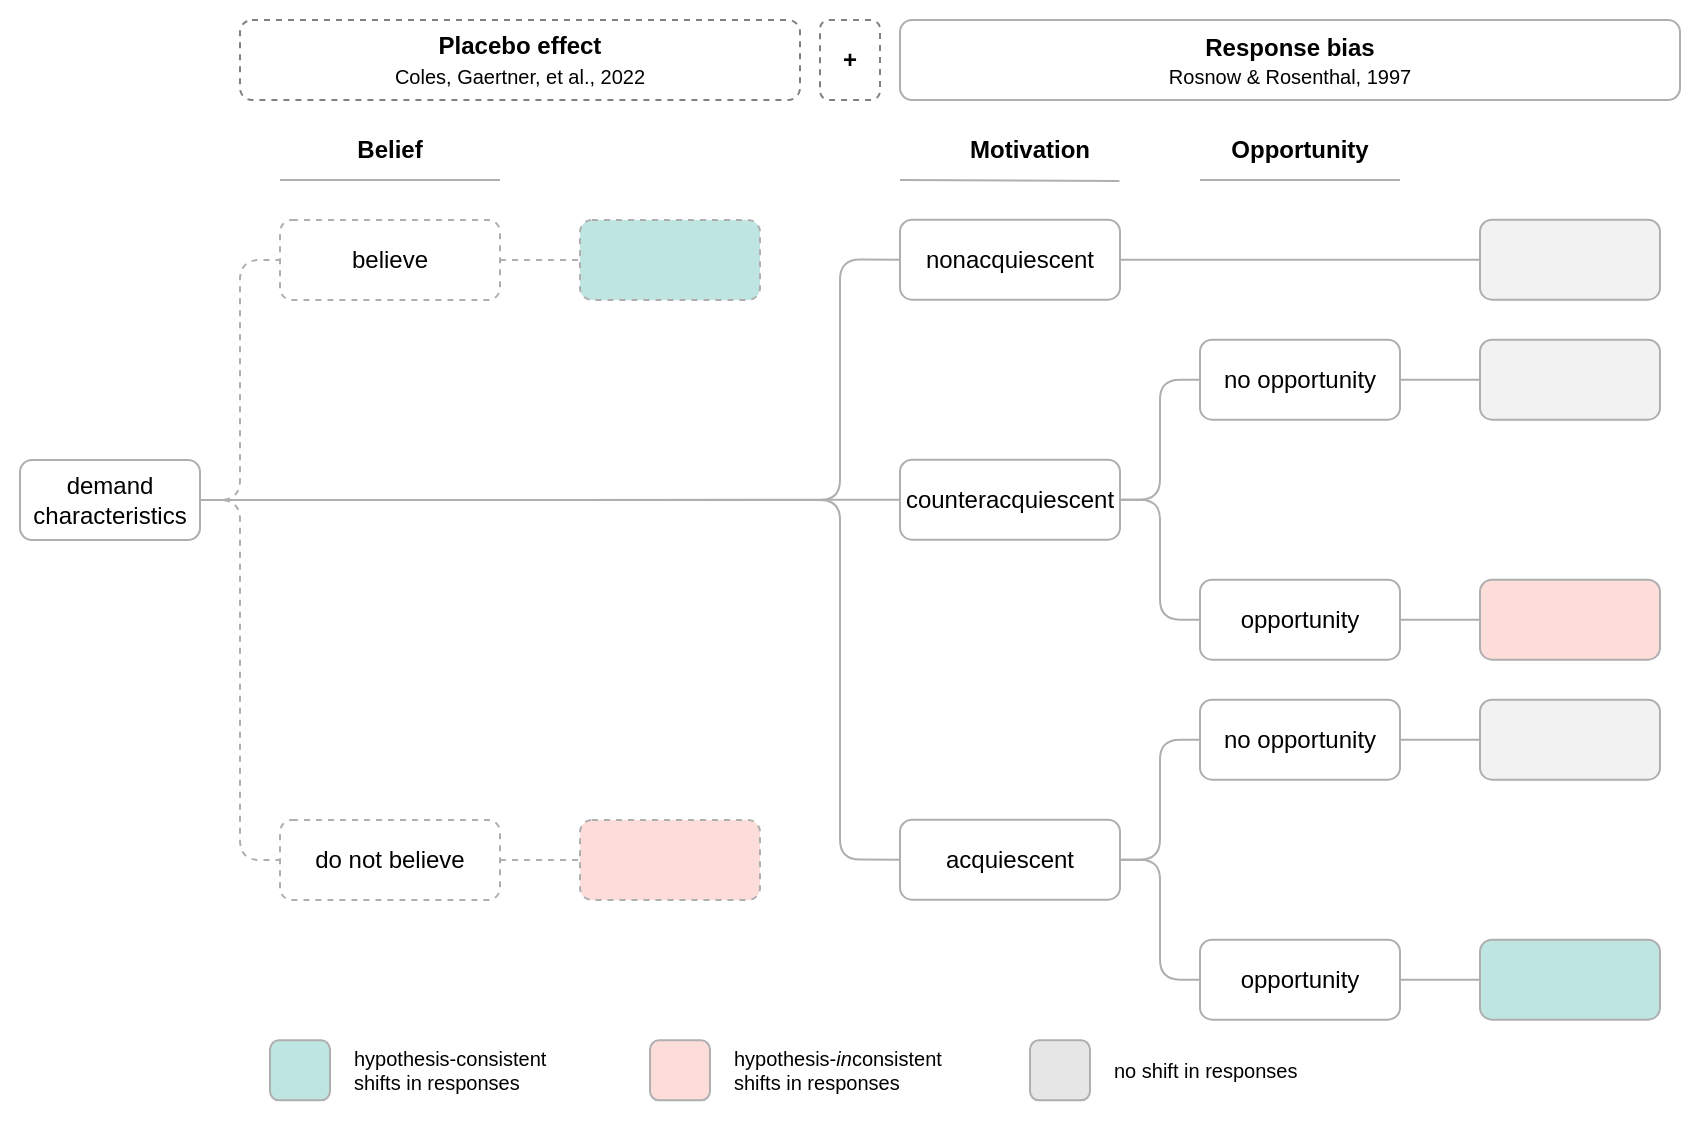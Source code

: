 <mxfile version="21.1.2" type="device" pages="3">
  <diagram name="FrameworkFigure" id="fj6JEE7aAOzdSKQT0K79">
    <mxGraphModel dx="1434" dy="956" grid="1" gridSize="10" guides="1" tooltips="1" connect="1" arrows="1" fold="1" page="1" pageScale="1" pageWidth="850" pageHeight="1100" math="0" shadow="0">
      <root>
        <mxCell id="W6mTXaQ9IeUOfq4sN8dO-0" />
        <mxCell id="W6mTXaQ9IeUOfq4sN8dO-1" parent="W6mTXaQ9IeUOfq4sN8dO-0" />
        <mxCell id="tTmsiW77X0-dghV55GXU-0" value="" style="rounded=0;whiteSpace=wrap;html=1;verticalAlign=top;align=center;strokeColor=none;" parent="W6mTXaQ9IeUOfq4sN8dO-1" vertex="1">
          <mxGeometry y="170" width="850" height="560" as="geometry" />
        </mxCell>
        <mxCell id="W6mTXaQ9IeUOfq4sN8dO-3" value="demand characteristics" style="rounded=1;whiteSpace=wrap;html=1;strokeColor=#AFAFAF;" parent="W6mTXaQ9IeUOfq4sN8dO-1" vertex="1">
          <mxGeometry x="10" y="400" width="90" height="40" as="geometry" />
        </mxCell>
        <mxCell id="W6mTXaQ9IeUOfq4sN8dO-4" style="edgeStyle=orthogonalEdgeStyle;rounded=1;orthogonalLoop=1;jettySize=auto;html=1;exitX=1;exitY=0.5;exitDx=0;exitDy=0;entryX=0;entryY=0.5;entryDx=0;entryDy=0;strokeColor=#AFAFAF;endArrow=none;endFill=0;" parent="W6mTXaQ9IeUOfq4sN8dO-1" source="W6mTXaQ9IeUOfq4sN8dO-5" target="W6mTXaQ9IeUOfq4sN8dO-16" edge="1">
          <mxGeometry relative="1" as="geometry">
            <mxPoint x="740" y="299.83" as="targetPoint" />
          </mxGeometry>
        </mxCell>
        <mxCell id="W6mTXaQ9IeUOfq4sN8dO-5" value="nonacquiescent" style="rounded=1;whiteSpace=wrap;html=1;strokeColor=#AFAFAF;align=center;" parent="W6mTXaQ9IeUOfq4sN8dO-1" vertex="1">
          <mxGeometry x="450" y="279.83" width="110" height="40" as="geometry" />
        </mxCell>
        <mxCell id="W6mTXaQ9IeUOfq4sN8dO-6" style="edgeStyle=orthogonalEdgeStyle;rounded=1;orthogonalLoop=1;jettySize=auto;html=1;exitX=1;exitY=0.5;exitDx=0;exitDy=0;entryX=0;entryY=0.5;entryDx=0;entryDy=0;strokeColor=#AFAFAF;endArrow=none;endFill=0;" parent="W6mTXaQ9IeUOfq4sN8dO-1" source="W6mTXaQ9IeUOfq4sN8dO-8" target="W6mTXaQ9IeUOfq4sN8dO-10" edge="1">
          <mxGeometry relative="1" as="geometry" />
        </mxCell>
        <mxCell id="W6mTXaQ9IeUOfq4sN8dO-7" style="edgeStyle=orthogonalEdgeStyle;rounded=1;orthogonalLoop=1;jettySize=auto;html=1;exitX=1;exitY=0.5;exitDx=0;exitDy=0;entryX=0;entryY=0.5;entryDx=0;entryDy=0;strokeColor=#AFAFAF;endArrow=none;endFill=0;" parent="W6mTXaQ9IeUOfq4sN8dO-1" source="W6mTXaQ9IeUOfq4sN8dO-8" target="W6mTXaQ9IeUOfq4sN8dO-12" edge="1">
          <mxGeometry relative="1" as="geometry" />
        </mxCell>
        <mxCell id="W6mTXaQ9IeUOfq4sN8dO-8" value="counteracquiescent" style="rounded=1;whiteSpace=wrap;html=1;strokeColor=#AFAFAF;align=center;" parent="W6mTXaQ9IeUOfq4sN8dO-1" vertex="1">
          <mxGeometry x="450" y="399.83" width="110" height="40" as="geometry" />
        </mxCell>
        <mxCell id="W6mTXaQ9IeUOfq4sN8dO-9" style="edgeStyle=orthogonalEdgeStyle;rounded=1;orthogonalLoop=1;jettySize=auto;html=1;exitX=1;exitY=0.5;exitDx=0;exitDy=0;entryX=0;entryY=0.5;entryDx=0;entryDy=0;strokeColor=#AFAFAF;endArrow=none;endFill=0;" parent="W6mTXaQ9IeUOfq4sN8dO-1" source="W6mTXaQ9IeUOfq4sN8dO-10" target="W6mTXaQ9IeUOfq4sN8dO-13" edge="1">
          <mxGeometry relative="1" as="geometry" />
        </mxCell>
        <mxCell id="W6mTXaQ9IeUOfq4sN8dO-10" value="no opportunity" style="rounded=1;whiteSpace=wrap;html=1;strokeColor=#AFAFAF;align=center;" parent="W6mTXaQ9IeUOfq4sN8dO-1" vertex="1">
          <mxGeometry x="600" y="339.83" width="100" height="40" as="geometry" />
        </mxCell>
        <mxCell id="W6mTXaQ9IeUOfq4sN8dO-11" style="edgeStyle=orthogonalEdgeStyle;rounded=1;orthogonalLoop=1;jettySize=auto;html=1;exitX=1;exitY=0.5;exitDx=0;exitDy=0;entryX=0;entryY=0.5;entryDx=0;entryDy=0;strokeColor=#AFAFAF;endArrow=none;endFill=0;" parent="W6mTXaQ9IeUOfq4sN8dO-1" source="W6mTXaQ9IeUOfq4sN8dO-12" target="W6mTXaQ9IeUOfq4sN8dO-14" edge="1">
          <mxGeometry relative="1" as="geometry" />
        </mxCell>
        <mxCell id="W6mTXaQ9IeUOfq4sN8dO-12" value="opportunity" style="rounded=1;whiteSpace=wrap;html=1;strokeColor=#AFAFAF;align=center;" parent="W6mTXaQ9IeUOfq4sN8dO-1" vertex="1">
          <mxGeometry x="600" y="459.83" width="100" height="40" as="geometry" />
        </mxCell>
        <mxCell id="W6mTXaQ9IeUOfq4sN8dO-13" value="" style="rounded=1;whiteSpace=wrap;html=1;fontColor=#000000;spacingLeft=5;align=center;strokeColor=#AFAFAF;fontStyle=0;fontSize=17;fillColor=#F2F2F2;" parent="W6mTXaQ9IeUOfq4sN8dO-1" vertex="1">
          <mxGeometry x="740" y="339.83" width="90" height="40" as="geometry" />
        </mxCell>
        <mxCell id="W6mTXaQ9IeUOfq4sN8dO-14" value="" style="rounded=1;whiteSpace=wrap;html=1;fontColor=#000000;align=center;spacingLeft=5;strokeColor=#AFAFAF;fontStyle=0;fontSize=22;fillColor=#FDDDDA;" parent="W6mTXaQ9IeUOfq4sN8dO-1" vertex="1">
          <mxGeometry x="740" y="459.83" width="90" height="40" as="geometry" />
        </mxCell>
        <mxCell id="W6mTXaQ9IeUOfq4sN8dO-15" value="Motivation" style="text;html=1;strokeColor=none;fillColor=none;align=center;verticalAlign=middle;whiteSpace=wrap;rounded=0;perimeterSpacing=8;fontStyle=1" parent="W6mTXaQ9IeUOfq4sN8dO-1" vertex="1">
          <mxGeometry x="460" y="230" width="110" height="30" as="geometry" />
        </mxCell>
        <mxCell id="W6mTXaQ9IeUOfq4sN8dO-16" value="" style="rounded=1;whiteSpace=wrap;html=1;fontColor=#000000;spacingLeft=5;align=center;strokeColor=#AFAFAF;fontStyle=0;fontSize=17;fillColor=#F2F2F2;" parent="W6mTXaQ9IeUOfq4sN8dO-1" vertex="1">
          <mxGeometry x="740" y="279.83" width="90" height="40" as="geometry" />
        </mxCell>
        <mxCell id="W6mTXaQ9IeUOfq4sN8dO-17" style="edgeStyle=orthogonalEdgeStyle;rounded=1;orthogonalLoop=1;jettySize=auto;html=1;exitX=1;exitY=0.5;exitDx=0;exitDy=0;entryX=0;entryY=0.5;entryDx=0;entryDy=0;strokeColor=#AFAFAF;endArrow=none;endFill=0;" parent="W6mTXaQ9IeUOfq4sN8dO-1" source="W6mTXaQ9IeUOfq4sN8dO-19" target="W6mTXaQ9IeUOfq4sN8dO-21" edge="1">
          <mxGeometry relative="1" as="geometry" />
        </mxCell>
        <mxCell id="W6mTXaQ9IeUOfq4sN8dO-18" style="edgeStyle=orthogonalEdgeStyle;rounded=1;orthogonalLoop=1;jettySize=auto;html=1;exitX=1;exitY=0.5;exitDx=0;exitDy=0;entryX=0;entryY=0.5;entryDx=0;entryDy=0;strokeColor=#AFAFAF;endArrow=none;endFill=0;" parent="W6mTXaQ9IeUOfq4sN8dO-1" source="W6mTXaQ9IeUOfq4sN8dO-19" target="W6mTXaQ9IeUOfq4sN8dO-23" edge="1">
          <mxGeometry relative="1" as="geometry" />
        </mxCell>
        <mxCell id="W6mTXaQ9IeUOfq4sN8dO-19" value="acquiescent" style="rounded=1;whiteSpace=wrap;html=1;strokeColor=#AFAFAF;align=center;" parent="W6mTXaQ9IeUOfq4sN8dO-1" vertex="1">
          <mxGeometry x="450" y="579.83" width="110" height="40" as="geometry" />
        </mxCell>
        <mxCell id="W6mTXaQ9IeUOfq4sN8dO-20" style="edgeStyle=orthogonalEdgeStyle;rounded=1;orthogonalLoop=1;jettySize=auto;html=1;exitX=1;exitY=0.5;exitDx=0;exitDy=0;entryX=0;entryY=0.5;entryDx=0;entryDy=0;strokeColor=#AFAFAF;endArrow=none;endFill=0;" parent="W6mTXaQ9IeUOfq4sN8dO-1" source="W6mTXaQ9IeUOfq4sN8dO-21" target="W6mTXaQ9IeUOfq4sN8dO-24" edge="1">
          <mxGeometry relative="1" as="geometry" />
        </mxCell>
        <mxCell id="W6mTXaQ9IeUOfq4sN8dO-21" value="no opportunity" style="rounded=1;whiteSpace=wrap;html=1;strokeColor=#AFAFAF;align=center;" parent="W6mTXaQ9IeUOfq4sN8dO-1" vertex="1">
          <mxGeometry x="600" y="519.83" width="100" height="40" as="geometry" />
        </mxCell>
        <mxCell id="W6mTXaQ9IeUOfq4sN8dO-22" style="edgeStyle=orthogonalEdgeStyle;rounded=1;orthogonalLoop=1;jettySize=auto;html=1;exitX=1;exitY=0.5;exitDx=0;exitDy=0;entryX=0;entryY=0.5;entryDx=0;entryDy=0;strokeColor=#AFAFAF;endArrow=none;endFill=0;" parent="W6mTXaQ9IeUOfq4sN8dO-1" source="W6mTXaQ9IeUOfq4sN8dO-23" target="W6mTXaQ9IeUOfq4sN8dO-25" edge="1">
          <mxGeometry relative="1" as="geometry">
            <mxPoint x="675" y="650.0" as="sourcePoint" />
            <mxPoint x="715" y="650.0" as="targetPoint" />
          </mxGeometry>
        </mxCell>
        <mxCell id="W6mTXaQ9IeUOfq4sN8dO-23" value="opportunity" style="rounded=1;whiteSpace=wrap;html=1;strokeColor=#AFAFAF;align=center;" parent="W6mTXaQ9IeUOfq4sN8dO-1" vertex="1">
          <mxGeometry x="600" y="639.83" width="100" height="40" as="geometry" />
        </mxCell>
        <mxCell id="W6mTXaQ9IeUOfq4sN8dO-24" value="" style="rounded=1;whiteSpace=wrap;html=1;fontColor=#000000;spacingLeft=5;align=center;strokeColor=#AFAFAF;fontStyle=0;fontSize=17;fillColor=#F2F2F2;" parent="W6mTXaQ9IeUOfq4sN8dO-1" vertex="1">
          <mxGeometry x="740" y="519.83" width="90" height="40" as="geometry" />
        </mxCell>
        <mxCell id="W6mTXaQ9IeUOfq4sN8dO-25" value="" style="rounded=1;whiteSpace=wrap;html=1;fontColor=#000000;align=center;spacingLeft=5;strokeColor=#AFAFAF;fontStyle=0;fontSize=22;fillColor=#BFE5E2;" parent="W6mTXaQ9IeUOfq4sN8dO-1" vertex="1">
          <mxGeometry x="740" y="639.83" width="90" height="40" as="geometry" />
        </mxCell>
        <mxCell id="W6mTXaQ9IeUOfq4sN8dO-26" value="&lt;b style=&quot;border-color: var(--border-color);&quot;&gt;Placebo effect&lt;br style=&quot;border-color: var(--border-color);&quot;&gt;&lt;/b&gt;&lt;font style=&quot;font-size: 10px;&quot;&gt;Coles, Gaertner, et al., 2022&lt;/font&gt;" style="text;html=1;strokeColor=#808080;fillColor=none;align=center;verticalAlign=middle;whiteSpace=wrap;rounded=1;fontStyle=0;fontColor=#000000;dashed=1;" parent="W6mTXaQ9IeUOfq4sN8dO-1" vertex="1">
          <mxGeometry x="120" y="180" width="280" height="40" as="geometry" />
        </mxCell>
        <mxCell id="W6mTXaQ9IeUOfq4sN8dO-27" value="Opportunity" style="text;html=1;strokeColor=none;fillColor=none;align=center;verticalAlign=middle;whiteSpace=wrap;rounded=0;perimeterSpacing=8;fontStyle=1" parent="W6mTXaQ9IeUOfq4sN8dO-1" vertex="1">
          <mxGeometry x="600" y="230" width="100" height="30" as="geometry" />
        </mxCell>
        <mxCell id="W6mTXaQ9IeUOfq4sN8dO-28" value="" style="endArrow=none;html=1;rounded=1;strokeColor=#AFAFAF;fontColor=#FFFFFF;" parent="W6mTXaQ9IeUOfq4sN8dO-1" edge="1">
          <mxGeometry width="50" height="50" relative="1" as="geometry">
            <mxPoint x="600" y="260" as="sourcePoint" />
            <mxPoint x="700" y="260" as="targetPoint" />
          </mxGeometry>
        </mxCell>
        <mxCell id="W6mTXaQ9IeUOfq4sN8dO-29" value="" style="rounded=1;whiteSpace=wrap;html=1;fontColor=#000000;spacingLeft=5;align=center;strokeColor=#AFAFAF;fontStyle=0;fontSize=17;fillColor=#BFE5E2;" parent="W6mTXaQ9IeUOfq4sN8dO-1" vertex="1">
          <mxGeometry x="135" y="690.17" width="30" height="30" as="geometry" />
        </mxCell>
        <mxCell id="W6mTXaQ9IeUOfq4sN8dO-30" value="hypothesis-consistent shifts in responses" style="rounded=1;whiteSpace=wrap;html=1;strokeColor=none;align=left;fontSize=10;fillColor=none;" parent="W6mTXaQ9IeUOfq4sN8dO-1" vertex="1">
          <mxGeometry x="175" y="690.17" width="110" height="30" as="geometry" />
        </mxCell>
        <mxCell id="W6mTXaQ9IeUOfq4sN8dO-31" value="" style="rounded=1;whiteSpace=wrap;html=1;fontColor=#000000;spacingLeft=5;align=center;strokeColor=#AFAFAF;fontStyle=0;fontSize=17;fillColor=#FDDDDA;" parent="W6mTXaQ9IeUOfq4sN8dO-1" vertex="1">
          <mxGeometry x="325" y="690.17" width="30" height="30" as="geometry" />
        </mxCell>
        <mxCell id="W6mTXaQ9IeUOfq4sN8dO-32" value="hypothesis-&lt;i&gt;in&lt;/i&gt;consistent shifts in responses" style="rounded=1;whiteSpace=wrap;html=1;strokeColor=none;align=left;fontSize=10;fillColor=none;" parent="W6mTXaQ9IeUOfq4sN8dO-1" vertex="1">
          <mxGeometry x="365" y="690.17" width="110" height="30" as="geometry" />
        </mxCell>
        <mxCell id="W6mTXaQ9IeUOfq4sN8dO-33" value="" style="rounded=1;whiteSpace=wrap;html=1;fontColor=#000000;spacingLeft=5;align=center;strokeColor=#AFAFAF;fontStyle=0;fontSize=17;fillColor=#E6E6E6;" parent="W6mTXaQ9IeUOfq4sN8dO-1" vertex="1">
          <mxGeometry x="515" y="690.17" width="30" height="30" as="geometry" />
        </mxCell>
        <mxCell id="W6mTXaQ9IeUOfq4sN8dO-34" value="no shift in responses" style="rounded=1;whiteSpace=wrap;html=1;strokeColor=none;align=left;fontSize=10;fillColor=none;" parent="W6mTXaQ9IeUOfq4sN8dO-1" vertex="1">
          <mxGeometry x="555" y="690.17" width="110" height="30" as="geometry" />
        </mxCell>
        <mxCell id="W6mTXaQ9IeUOfq4sN8dO-35" value="believe" style="rounded=1;whiteSpace=wrap;html=1;strokeColor=#AFAFAF;align=center;dashed=1;" parent="W6mTXaQ9IeUOfq4sN8dO-1" vertex="1">
          <mxGeometry x="140" y="280" width="110" height="40" as="geometry" />
        </mxCell>
        <mxCell id="W6mTXaQ9IeUOfq4sN8dO-36" value="do not believe" style="rounded=1;whiteSpace=wrap;html=1;strokeColor=#AFAFAF;align=center;dashed=1;" parent="W6mTXaQ9IeUOfq4sN8dO-1" vertex="1">
          <mxGeometry x="140" y="580" width="110" height="40" as="geometry" />
        </mxCell>
        <mxCell id="W6mTXaQ9IeUOfq4sN8dO-37" style="edgeStyle=orthogonalEdgeStyle;rounded=1;orthogonalLoop=1;jettySize=auto;html=1;exitX=1;exitY=0.5;exitDx=0;exitDy=0;entryX=0;entryY=0.5;entryDx=0;entryDy=0;strokeColor=#AFAFAF;endArrow=none;endFill=0;dashed=1;" parent="W6mTXaQ9IeUOfq4sN8dO-1" source="W6mTXaQ9IeUOfq4sN8dO-3" target="W6mTXaQ9IeUOfq4sN8dO-35" edge="1">
          <mxGeometry relative="1" as="geometry">
            <mxPoint x="410" y="500" as="sourcePoint" />
            <mxPoint x="450" y="440" as="targetPoint" />
          </mxGeometry>
        </mxCell>
        <mxCell id="W6mTXaQ9IeUOfq4sN8dO-38" style="edgeStyle=orthogonalEdgeStyle;rounded=1;orthogonalLoop=1;jettySize=auto;html=1;exitX=1;exitY=0.5;exitDx=0;exitDy=0;entryX=0;entryY=0.5;entryDx=0;entryDy=0;strokeColor=#AFAFAF;endArrow=none;endFill=0;dashed=1;" parent="W6mTXaQ9IeUOfq4sN8dO-1" source="W6mTXaQ9IeUOfq4sN8dO-3" target="W6mTXaQ9IeUOfq4sN8dO-36" edge="1">
          <mxGeometry relative="1" as="geometry">
            <mxPoint x="110" y="380" as="sourcePoint" />
            <mxPoint x="150" y="300" as="targetPoint" />
          </mxGeometry>
        </mxCell>
        <mxCell id="W6mTXaQ9IeUOfq4sN8dO-39" value="" style="rounded=1;whiteSpace=wrap;html=1;fontColor=#000000;align=center;spacingLeft=5;strokeColor=#AFAFAF;fontStyle=0;fontSize=22;fillColor=#BFE5E2;dashed=1;" parent="W6mTXaQ9IeUOfq4sN8dO-1" vertex="1">
          <mxGeometry x="290" y="280" width="90" height="40" as="geometry" />
        </mxCell>
        <mxCell id="W6mTXaQ9IeUOfq4sN8dO-40" value="" style="rounded=1;whiteSpace=wrap;html=1;fontColor=#000000;align=center;spacingLeft=5;strokeColor=#AFAFAF;fontStyle=0;fontSize=22;fillColor=#FDDDDA;dashed=1;" parent="W6mTXaQ9IeUOfq4sN8dO-1" vertex="1">
          <mxGeometry x="290" y="580" width="90" height="40" as="geometry" />
        </mxCell>
        <mxCell id="W6mTXaQ9IeUOfq4sN8dO-41" style="edgeStyle=orthogonalEdgeStyle;rounded=1;orthogonalLoop=1;jettySize=auto;html=1;exitX=1;exitY=0.5;exitDx=0;exitDy=0;strokeColor=#AFAFAF;endArrow=none;endFill=0;entryX=0;entryY=0.5;entryDx=0;entryDy=0;dashed=1;" parent="W6mTXaQ9IeUOfq4sN8dO-1" source="W6mTXaQ9IeUOfq4sN8dO-35" target="W6mTXaQ9IeUOfq4sN8dO-39" edge="1">
          <mxGeometry relative="1" as="geometry">
            <mxPoint x="270" y="330" as="targetPoint" />
            <mxPoint x="550" y="310" as="sourcePoint" />
          </mxGeometry>
        </mxCell>
        <mxCell id="W6mTXaQ9IeUOfq4sN8dO-47" value="" style="endArrow=none;html=1;rounded=1;strokeColor=#AFAFAF;fontColor=#FFFFFF;entryX=0.934;entryY=0.842;entryDx=0;entryDy=0;entryPerimeter=0;" parent="W6mTXaQ9IeUOfq4sN8dO-1" edge="1">
          <mxGeometry width="50" height="50" relative="1" as="geometry">
            <mxPoint x="450" y="260.0" as="sourcePoint" />
            <mxPoint x="559.684" y="260.562" as="targetPoint" />
          </mxGeometry>
        </mxCell>
        <mxCell id="W6mTXaQ9IeUOfq4sN8dO-48" value="&lt;b&gt;Response bias&lt;br&gt;&lt;/b&gt;&lt;span style=&quot;font-size: 10px;&quot;&gt;Rosnow &amp;amp; Rosenthal, 1997&lt;/span&gt;&lt;span&gt;&lt;b&gt;&lt;br&gt;&lt;/b&gt;&lt;/span&gt;" style="text;html=1;strokeColor=#AFAFAF;fillColor=none;align=center;verticalAlign=top;whiteSpace=wrap;rounded=1;fontStyle=0;fontColor=#000000;" parent="W6mTXaQ9IeUOfq4sN8dO-1" vertex="1">
          <mxGeometry x="450" y="180" width="390" height="40" as="geometry" />
        </mxCell>
        <mxCell id="W6mTXaQ9IeUOfq4sN8dO-49" value="Belief" style="text;html=1;strokeColor=none;fillColor=none;align=center;verticalAlign=middle;whiteSpace=wrap;rounded=0;perimeterSpacing=8;fontStyle=1" parent="W6mTXaQ9IeUOfq4sN8dO-1" vertex="1">
          <mxGeometry x="140" y="230" width="110" height="30" as="geometry" />
        </mxCell>
        <mxCell id="W6mTXaQ9IeUOfq4sN8dO-50" value="" style="endArrow=none;html=1;rounded=1;strokeColor=#AFAFAF;fontColor=#FFFFFF;" parent="W6mTXaQ9IeUOfq4sN8dO-1" edge="1">
          <mxGeometry width="50" height="50" relative="1" as="geometry">
            <mxPoint x="140" y="260" as="sourcePoint" />
            <mxPoint x="250" y="260" as="targetPoint" />
          </mxGeometry>
        </mxCell>
        <mxCell id="OBYFd2zPQmpnn6hdSpxJ-1" style="edgeStyle=orthogonalEdgeStyle;rounded=1;orthogonalLoop=1;jettySize=auto;html=1;exitX=1;exitY=0.5;exitDx=0;exitDy=0;strokeColor=#AFAFAF;endArrow=none;endFill=0;entryX=0;entryY=0.5;entryDx=0;entryDy=0;" parent="W6mTXaQ9IeUOfq4sN8dO-1" source="W6mTXaQ9IeUOfq4sN8dO-3" target="W6mTXaQ9IeUOfq4sN8dO-8" edge="1">
          <mxGeometry relative="1" as="geometry">
            <mxPoint x="320" y="370" as="targetPoint" />
            <mxPoint x="280" y="370" as="sourcePoint" />
          </mxGeometry>
        </mxCell>
        <mxCell id="hRosQCICb63Phg89slky-1" style="edgeStyle=orthogonalEdgeStyle;rounded=1;orthogonalLoop=1;jettySize=auto;html=1;exitX=1;exitY=0.5;exitDx=0;exitDy=0;strokeColor=#AFAFAF;endArrow=none;endFill=0;entryX=0;entryY=0.5;entryDx=0;entryDy=0;" parent="W6mTXaQ9IeUOfq4sN8dO-1" source="W6mTXaQ9IeUOfq4sN8dO-3" target="W6mTXaQ9IeUOfq4sN8dO-5" edge="1">
          <mxGeometry relative="1" as="geometry">
            <mxPoint x="490" y="430" as="targetPoint" />
            <mxPoint x="130" y="430" as="sourcePoint" />
            <Array as="points">
              <mxPoint x="420" y="420" />
              <mxPoint x="420" y="300" />
            </Array>
          </mxGeometry>
        </mxCell>
        <mxCell id="hRosQCICb63Phg89slky-3" style="edgeStyle=orthogonalEdgeStyle;rounded=1;orthogonalLoop=1;jettySize=auto;html=1;exitX=1;exitY=0.5;exitDx=0;exitDy=0;strokeColor=#AFAFAF;endArrow=none;endFill=0;entryX=0;entryY=0.5;entryDx=0;entryDy=0;" parent="W6mTXaQ9IeUOfq4sN8dO-1" source="W6mTXaQ9IeUOfq4sN8dO-3" target="W6mTXaQ9IeUOfq4sN8dO-19" edge="1">
          <mxGeometry relative="1" as="geometry">
            <mxPoint x="500" y="440" as="targetPoint" />
            <mxPoint x="140" y="440" as="sourcePoint" />
            <Array as="points">
              <mxPoint x="420" y="420" />
              <mxPoint x="420" y="600" />
            </Array>
          </mxGeometry>
        </mxCell>
        <mxCell id="hRosQCICb63Phg89slky-4" style="edgeStyle=orthogonalEdgeStyle;rounded=1;orthogonalLoop=1;jettySize=auto;html=1;exitX=1;exitY=0.5;exitDx=0;exitDy=0;strokeColor=#AFAFAF;endArrow=none;endFill=0;dashed=1;" parent="W6mTXaQ9IeUOfq4sN8dO-1" source="W6mTXaQ9IeUOfq4sN8dO-36" edge="1">
          <mxGeometry relative="1" as="geometry">
            <mxPoint x="290" y="600" as="targetPoint" />
            <mxPoint x="260" y="310" as="sourcePoint" />
          </mxGeometry>
        </mxCell>
        <mxCell id="tTmsiW77X0-dghV55GXU-1" value="&lt;b&gt;+&lt;/b&gt;" style="text;html=1;strokeColor=#808080;fillColor=none;align=center;verticalAlign=middle;whiteSpace=wrap;rounded=1;fontStyle=0;fontColor=#000000;dashed=1;" parent="W6mTXaQ9IeUOfq4sN8dO-1" vertex="1">
          <mxGeometry x="410" y="180" width="30" height="40" as="geometry" />
        </mxCell>
      </root>
    </mxGraphModel>
  </diagram>
  <diagram name="VignetteFigure" id="zAT21sjI2VfNxCTfOIdL">
    <mxGraphModel dx="1434" dy="956" grid="1" gridSize="10" guides="1" tooltips="1" connect="1" arrows="1" fold="1" page="1" pageScale="1" pageWidth="850" pageHeight="1100" math="0" shadow="0">
      <root>
        <mxCell id="HEZQVVWsh_5-5IZxta0F-0" />
        <mxCell id="HEZQVVWsh_5-5IZxta0F-1" parent="HEZQVVWsh_5-5IZxta0F-0" />
        <mxCell id="HEZQVVWsh_5-5IZxta0F-2" value="" style="rounded=0;whiteSpace=wrap;html=1;verticalAlign=top;align=center;strokeColor=none;" parent="HEZQVVWsh_5-5IZxta0F-1" vertex="1">
          <mxGeometry x="30" y="150" width="750" height="470" as="geometry" />
        </mxCell>
        <mxCell id="RH5vbMcviN5znLqDzlZ9-2" value="&lt;i&gt;Spatial reasoning&lt;/i&gt;" style="text;whiteSpace=wrap;html=1;fillColor=#F2F2F2;fontColor=#1A1A1A;strokeColor=none;spacingLeft=5;spacingRight=2;spacing=5;align=center;rotation=-90;fontStyle=1;verticalAlign=middle;rounded=1;arcSize=18;" parent="HEZQVVWsh_5-5IZxta0F-1" vertex="1">
          <mxGeometry x="10" y="310" width="180" height="40" as="geometry" />
        </mxCell>
        <mxCell id="HEZQVVWsh_5-5IZxta0F-4" value="" style="text;whiteSpace=wrap;html=1;fillColor=#F2F2F2;fontColor=#000000;strokeColor=none;spacingLeft=5;spacingRight=2;spacing=5;align=center;rotation=-90;fontStyle=1;verticalAlign=middle;rounded=0;arcSize=17;" parent="HEZQVVWsh_5-5IZxta0F-1" vertex="1">
          <mxGeometry x="87.15" y="404.49" width="26.71" height="41.01" as="geometry" />
        </mxCell>
        <mxCell id="HEZQVVWsh_5-5IZxta0F-6" value="&lt;i&gt;Verbal reasoning&lt;/i&gt;" style="text;whiteSpace=wrap;html=1;fillColor=#F2F2F2;fontColor=#1A1A1A;strokeColor=none;spacingLeft=5;spacingRight=2;spacing=5;align=center;rotation=-90;fontStyle=1;verticalAlign=middle;rounded=1;arcSize=19;" parent="HEZQVVWsh_5-5IZxta0F-1" vertex="1">
          <mxGeometry x="10" y="490" width="180" height="40" as="geometry" />
        </mxCell>
        <mxCell id="HEZQVVWsh_5-5IZxta0F-5" value="&lt;u&gt;Negative demand&lt;/u&gt;" style="text;whiteSpace=wrap;html=1;fillColor=#F2F2F2;fontColor=#1A1A1A;strokeColor=none;spacingLeft=5;spacingRight=2;spacing=5;align=center;fontStyle=1;verticalAlign=middle;rounded=1;arcSize=18;" parent="HEZQVVWsh_5-5IZxta0F-1" vertex="1">
          <mxGeometry x="440" y="200" width="320" height="40" as="geometry" />
        </mxCell>
        <mxCell id="HEZQVVWsh_5-5IZxta0F-7" value="&lt;u&gt;Positive demand&lt;/u&gt;" style="text;whiteSpace=wrap;html=1;fillColor=#F2F2F2;strokeColor=none;spacingLeft=5;spacingRight=2;spacing=5;align=center;fontColor=#1A1A1A;fontStyle=1;verticalAlign=middle;rounded=1;arcSize=21;" parent="HEZQVVWsh_5-5IZxta0F-1" vertex="1">
          <mxGeometry x="120" y="200" width="320" height="40" as="geometry" />
        </mxCell>
        <mxCell id="HEZQVVWsh_5-5IZxta0F-8" value="&lt;u&gt;Demand characteristics condition&lt;/u&gt;" style="text;whiteSpace=wrap;html=1;fillColor=none;strokeColor=none;spacingLeft=5;spacingRight=2;spacing=5;align=center;fontColor=#1A1A1A;fontStyle=1;verticalAlign=middle;fontSize=14;" parent="HEZQVVWsh_5-5IZxta0F-1" vertex="1">
          <mxGeometry x="120" y="150" width="640" height="50" as="geometry" />
        </mxCell>
        <mxCell id="HEZQVVWsh_5-5IZxta0F-9" value="&lt;i&gt;Dependent variable&lt;/i&gt;" style="text;whiteSpace=wrap;html=1;fillColor=none;strokeColor=none;spacingLeft=5;spacingRight=2;spacing=5;align=center;fontColor=#1A1A1A;fontStyle=1;verticalAlign=middle;fontSize=14;rotation=-90;" parent="HEZQVVWsh_5-5IZxta0F-1" vertex="1">
          <mxGeometry x="-123.3" y="395.95" width="356.62" height="50" as="geometry" />
        </mxCell>
        <mxCell id="HEZQVVWsh_5-5IZxta0F-10" value="&lt;p class=&quot;MsoNormal&quot;&gt;Imagine that you are a university student completing an in-person study as a volunteer or for course credit.&lt;/p&gt;&lt;p class=&quot;MsoNormal&quot;&gt;The researcher informs you that they are interested in the &lt;u&gt;&lt;b&gt;deleterious effects&lt;/b&gt;&lt;/u&gt; of listening to Mozart on test-taking capabilities.&lt;/p&gt;&lt;p class=&quot;MsoNormal&quot;&gt;While Mozart music is played, you are then asked to complete a &lt;b style=&quot;&quot;&gt;&lt;i style=&quot;&quot;&gt;test measuring spatial reasoning&lt;/i&gt;&lt;/b&gt;, wherein you see unfolding shapes and guess the corresponding folded pattern.&lt;/p&gt;" style="text;whiteSpace=wrap;html=1;spacingLeft=10;spacingRight=10;spacing=0;strokeColor=#AFAFAF;verticalAlign=top;horizontal=1;spacingTop=0;fontColor=#333333;" parent="HEZQVVWsh_5-5IZxta0F-1" vertex="1">
          <mxGeometry x="440" y="240" width="320" height="180" as="geometry" />
        </mxCell>
        <mxCell id="HEZQVVWsh_5-5IZxta0F-12" value="&lt;p class=&quot;MsoNormal&quot;&gt;Imagine that you are a university student completing an in-person study as a volunteer or for course credit.&lt;/p&gt;&lt;p class=&quot;MsoNormal&quot;&gt;The researcher informs you that they are interested in the &lt;u&gt;&lt;b&gt;deleterious effects&lt;/b&gt; &lt;/u&gt;of listening to Mozart on test-taking capabilities.&lt;/p&gt;&lt;p class=&quot;MsoNormal&quot;&gt;While Mozart music is played, you are then asked to complete a &lt;b style=&quot;&quot;&gt;&lt;i style=&quot;&quot;&gt;test measuring verbal reasoning&lt;/i&gt;&lt;/b&gt;, wherein you are asked to fill in the first and last word of example sentences.&lt;/p&gt;" style="text;whiteSpace=wrap;html=1;spacingLeft=10;spacingRight=10;spacing=0;strokeColor=none;verticalAlign=top;horizontal=1;spacingTop=0;fontColor=#333333;" parent="HEZQVVWsh_5-5IZxta0F-1" vertex="1">
          <mxGeometry x="440" y="420" width="320" height="180" as="geometry" />
        </mxCell>
        <mxCell id="RH5vbMcviN5znLqDzlZ9-3" value="" style="text;whiteSpace=wrap;html=1;fillColor=#F2F2F2;fontColor=#000000;strokeColor=none;spacingLeft=5;spacingRight=2;spacing=5;align=center;rotation=-90;fontStyle=1;verticalAlign=middle;rounded=0;arcSize=17;" parent="HEZQVVWsh_5-5IZxta0F-1" vertex="1">
          <mxGeometry x="98.37" y="229.38" width="10" height="32.25" as="geometry" />
        </mxCell>
        <mxCell id="HEZQVVWsh_5-5IZxta0F-11" value="&lt;p class=&quot;MsoNormal&quot;&gt;Imagine that you are a university student completing an in-person study as a volunteer or for course credit.&lt;/p&gt;&lt;p class=&quot;MsoNormal&quot;&gt;The researcher informs you that they are interested in the &lt;u&gt;&lt;b&gt;beneficial effects&lt;/b&gt;&lt;/u&gt; of listening to Mozart on test-taking capabilities.&lt;/p&gt;&lt;p class=&quot;MsoNormal&quot;&gt;While Mozart music is played, you are then asked to complete a &lt;b style=&quot;&quot;&gt;&lt;i style=&quot;&quot;&gt;test measuring verbal reasoning&lt;/i&gt;&lt;/b&gt;, wherein you are asked to fill in the first and last word of example sentences.&lt;/p&gt;" style="text;whiteSpace=wrap;html=1;spacingLeft=10;spacingRight=10;spacing=0;strokeColor=#AFAFAF;verticalAlign=top;horizontal=1;spacingTop=0;fillColor=default;fontColor=#333333;" parent="HEZQVVWsh_5-5IZxta0F-1" vertex="1">
          <mxGeometry x="120" y="420" width="320" height="180" as="geometry" />
        </mxCell>
        <mxCell id="RH5vbMcviN5znLqDzlZ9-5" value="" style="text;whiteSpace=wrap;html=1;fillColor=#F2F2F2;fontColor=#000000;strokeColor=none;spacingLeft=5;spacingRight=2;spacing=5;align=center;rotation=-90;fontStyle=1;verticalAlign=middle;rounded=0;arcSize=17;" parent="HEZQVVWsh_5-5IZxta0F-1" vertex="1">
          <mxGeometry x="98.37" y="579" width="10" height="32.25" as="geometry" />
        </mxCell>
        <mxCell id="HEZQVVWsh_5-5IZxta0F-3" value="&lt;p class=&quot;MsoNormal&quot;&gt;Imagine that you are a university student completing an in-person study as a volunteer or for course credit.&lt;/p&gt;&lt;p class=&quot;MsoNormal&quot;&gt;The researcher informs you that they are interested in the &lt;b&gt;&lt;u&gt;beneficial effects&lt;/u&gt; &lt;/b&gt;of listening to Mozart on test-taking capabilities.&lt;/p&gt;&lt;p class=&quot;MsoNormal&quot;&gt;While Mozart music is played, you are then asked to complete a &lt;b style=&quot;&quot;&gt;&lt;i style=&quot;&quot;&gt;test measuring spatial reasoning&lt;/i&gt;&lt;/b&gt;, wherein you see unfolding shapes and guess the corresponding folded pattern.&lt;/p&gt;" style="text;whiteSpace=wrap;html=1;spacingLeft=10;spacingRight=10;spacing=0;strokeColor=#AFAFAF;verticalAlign=top;horizontal=1;spacingTop=0;fillColor=default;fontColor=#333333;" parent="HEZQVVWsh_5-5IZxta0F-1" vertex="1">
          <mxGeometry x="120" y="240" width="320" height="180" as="geometry" />
        </mxCell>
        <mxCell id="uLg3s1LSUtIXWb01ceHq-0" value="" style="endArrow=none;html=1;rounded=1;strokeColor=#AFAFAF;fontColor=#FFFFFF;" parent="HEZQVVWsh_5-5IZxta0F-1" edge="1">
          <mxGeometry width="50" height="50" relative="1" as="geometry">
            <mxPoint x="80" y="420" as="sourcePoint" />
            <mxPoint x="120" y="420" as="targetPoint" />
          </mxGeometry>
        </mxCell>
        <mxCell id="uLg3s1LSUtIXWb01ceHq-5" value="" style="text;whiteSpace=wrap;html=1;fillColor=#F2F2F2;fontColor=#000000;strokeColor=none;spacingLeft=5;spacingRight=2;spacing=5;align=center;rotation=-90;fontStyle=1;verticalAlign=middle;rounded=0;arcSize=17;" parent="HEZQVVWsh_5-5IZxta0F-1" vertex="1">
          <mxGeometry x="421.73" y="183.45" width="40.53" height="73" as="geometry" />
        </mxCell>
        <mxCell id="uLg3s1LSUtIXWb01ceHq-2" value="" style="endArrow=none;html=1;rounded=1;strokeColor=#AFAFAF;fontColor=#FFFFFF;exitX=0;exitY=0;exitDx=0;exitDy=0;entryX=1;entryY=0;entryDx=0;entryDy=0;" parent="HEZQVVWsh_5-5IZxta0F-1" source="HEZQVVWsh_5-5IZxta0F-5" target="HEZQVVWsh_5-5IZxta0F-3" edge="1">
          <mxGeometry width="50" height="50" relative="1" as="geometry">
            <mxPoint x="160" y="280" as="sourcePoint" />
            <mxPoint x="270" y="280" as="targetPoint" />
          </mxGeometry>
        </mxCell>
        <mxCell id="uLg3s1LSUtIXWb01ceHq-4" value="" style="text;whiteSpace=wrap;html=1;fillColor=#F2F2F2;fontColor=#000000;strokeColor=none;spacingLeft=5;spacingRight=2;spacing=5;align=center;rotation=-90;fontStyle=1;verticalAlign=middle;rounded=0;arcSize=17;" parent="HEZQVVWsh_5-5IZxta0F-1" vertex="1">
          <mxGeometry x="131" y="219" width="10" height="32.25" as="geometry" />
        </mxCell>
        <mxCell id="uLg3s1LSUtIXWb01ceHq-8" value="" style="text;whiteSpace=wrap;html=1;fillColor=#F2F2F2;fontColor=#000000;strokeColor=none;spacingLeft=5;spacingRight=2;spacing=5;align=center;rotation=-90;fontStyle=1;verticalAlign=middle;rounded=0;arcSize=17;" parent="HEZQVVWsh_5-5IZxta0F-1" vertex="1">
          <mxGeometry x="739" y="219" width="10" height="32.25" as="geometry" />
        </mxCell>
        <mxCell id="RH5vbMcviN5znLqDzlZ9-1" value="" style="endArrow=none;html=1;rounded=1;strokeColor=#AFAFAF;entryX=1;entryY=1;entryDx=0;entryDy=0;exitX=1;exitY=0;exitDx=0;exitDy=0;" parent="HEZQVVWsh_5-5IZxta0F-1" source="HEZQVVWsh_5-5IZxta0F-10" target="HEZQVVWsh_5-5IZxta0F-5" edge="1">
          <mxGeometry width="50" height="50" relative="1" as="geometry">
            <mxPoint x="120" y="240" as="sourcePoint" />
            <mxPoint x="170" y="190" as="targetPoint" />
            <Array as="points">
              <mxPoint x="760" y="600" />
              <mxPoint x="80" y="600" />
              <mxPoint x="80" y="240" />
              <mxPoint x="120" y="240" />
            </Array>
          </mxGeometry>
        </mxCell>
        <mxCell id="uLg3s1LSUtIXWb01ceHq-1" value="" style="endArrow=none;html=1;rounded=1;strokeColor=#AFAFAF;fontColor=#FFFFFF;entryX=1;entryY=1;entryDx=0;entryDy=0;" parent="HEZQVVWsh_5-5IZxta0F-1" target="HEZQVVWsh_5-5IZxta0F-5" edge="1">
          <mxGeometry width="50" height="50" relative="1" as="geometry">
            <mxPoint x="120" y="240" as="sourcePoint" />
            <mxPoint x="260" y="270" as="targetPoint" />
            <Array as="points">
              <mxPoint x="120" y="200" />
              <mxPoint x="760" y="200" />
            </Array>
          </mxGeometry>
        </mxCell>
      </root>
    </mxGraphModel>
  </diagram>
  <diagram name="ModeratorFigure" id="ueR0owkC2Ir0doiskBni">
    <mxGraphModel dx="819" dy="546" grid="1" gridSize="10" guides="1" tooltips="1" connect="1" arrows="1" fold="1" page="1" pageScale="1" pageWidth="850" pageHeight="1100" math="0" shadow="0">
      <root>
        <mxCell id="V_8Qq8RZZ0c48j0kGkGb-0" />
        <mxCell id="V_8Qq8RZZ0c48j0kGkGb-1" parent="V_8Qq8RZZ0c48j0kGkGb-0" />
        <mxCell id="rzB6C8EH04PqC8TSvOPb-165" value="" style="endArrow=none;html=1;rounded=0;fillColor=#f5f5f5;strokeColor=#666666;dashed=1;dashPattern=1 4;" parent="V_8Qq8RZZ0c48j0kGkGb-1" edge="1">
          <mxGeometry width="50" height="50" relative="1" as="geometry">
            <mxPoint x="190" y="479.58" as="sourcePoint" />
            <mxPoint x="310" y="479.58" as="targetPoint" />
          </mxGeometry>
        </mxCell>
        <mxCell id="V_8Qq8RZZ0c48j0kGkGb-2" value="" style="endArrow=none;html=1;rounded=0;fillColor=#f5f5f5;strokeColor=#666666;dashed=1;dashPattern=1 4;" parent="V_8Qq8RZZ0c48j0kGkGb-1" edge="1">
          <mxGeometry width="50" height="50" relative="1" as="geometry">
            <mxPoint x="350" y="221" as="sourcePoint" />
            <mxPoint x="470" y="221" as="targetPoint" />
          </mxGeometry>
        </mxCell>
        <mxCell id="V_8Qq8RZZ0c48j0kGkGb-7" value="&lt;font style=&quot;font-size: 5px&quot;&gt;&lt;i&gt;m&lt;/i&gt;&lt;sub&gt;p&lt;/sub&gt; = 4&lt;/font&gt;" style="rounded=0;whiteSpace=wrap;html=1;fontSize=9;fillColor=#f5f5f5;strokeColor=#666666;fontColor=#333333;" parent="V_8Qq8RZZ0c48j0kGkGb-1" vertex="1">
          <mxGeometry x="50" y="172" width="20" height="50" as="geometry" />
        </mxCell>
        <mxCell id="V_8Qq8RZZ0c48j0kGkGb-8" value="&lt;font style=&quot;font-size: 5px&quot;&gt;&lt;i&gt;m&lt;/i&gt;&lt;sub&gt;n&lt;/sub&gt; = 4&lt;/font&gt;" style="rounded=0;whiteSpace=wrap;html=1;fontSize=5;fillColor=#f5f5f5;strokeColor=#666666;fontColor=#333333;" parent="V_8Qq8RZZ0c48j0kGkGb-1" vertex="1">
          <mxGeometry x="130" y="222" width="20" height="30" as="geometry" />
        </mxCell>
        <mxCell id="V_8Qq8RZZ0c48j0kGkGb-9" value="" style="endArrow=none;html=1;rounded=0;fillColor=#f5f5f5;strokeColor=#666666;dashed=1;dashPattern=1 4;" parent="V_8Qq8RZZ0c48j0kGkGb-1" edge="1">
          <mxGeometry width="50" height="50" relative="1" as="geometry">
            <mxPoint x="40" y="222" as="sourcePoint" />
            <mxPoint x="160" y="222" as="targetPoint" />
          </mxGeometry>
        </mxCell>
        <mxCell id="V_8Qq8RZZ0c48j0kGkGb-10" value="Motivation ratings invariant &lt;br&gt;across conditions" style="text;html=1;strokeColor=#666666;fillColor=#f5f5f5;align=center;verticalAlign=middle;whiteSpace=wrap;rounded=0;fontSize=6;fontColor=#333333;" parent="V_8Qq8RZZ0c48j0kGkGb-1" vertex="1">
          <mxGeometry x="40" y="112" width="120" height="20" as="geometry" />
        </mxCell>
        <mxCell id="V_8Qq8RZZ0c48j0kGkGb-12" value="" style="endArrow=none;html=1;rounded=0;fontSize=9;fillColor=#f5f5f5;strokeColor=#4D4D4D;fontColor=#B3B3B3;" parent="V_8Qq8RZZ0c48j0kGkGb-1" edge="1">
          <mxGeometry width="50" height="50" relative="1" as="geometry">
            <mxPoint x="60" y="232" as="sourcePoint" />
            <mxPoint x="100" y="232" as="targetPoint" />
            <Array as="points">
              <mxPoint x="60" y="242" />
              <mxPoint x="100" y="242" />
            </Array>
          </mxGeometry>
        </mxCell>
        <mxCell id="V_8Qq8RZZ0c48j0kGkGb-13" value="&lt;i&gt;d&lt;/i&gt; = 4&lt;br&gt;Σ&lt;i&gt;m&lt;/i&gt;&amp;nbsp;= 4" style="edgeLabel;html=1;align=center;verticalAlign=middle;resizable=0;points=[];fontSize=6;fontColor=#4D4D4D;" parent="V_8Qq8RZZ0c48j0kGkGb-12" connectable="0" vertex="1">
          <mxGeometry x="0.176" y="2" relative="1" as="geometry">
            <mxPoint x="-5" y="2" as="offset" />
          </mxGeometry>
        </mxCell>
        <mxCell id="V_8Qq8RZZ0c48j0kGkGb-14" value="" style="endArrow=none;html=1;rounded=0;fontSize=9;fillColor=#f5f5f5;strokeColor=#4D4D4D;entryX=0.5;entryY=1;entryDx=0;entryDy=0;fontColor=#B3B3B3;" parent="V_8Qq8RZZ0c48j0kGkGb-1" edge="1">
          <mxGeometry width="50" height="50" relative="1" as="geometry">
            <mxPoint x="100" y="262" as="sourcePoint" />
            <mxPoint x="140" y="262" as="targetPoint" />
            <Array as="points">
              <mxPoint x="100" y="272" />
              <mxPoint x="140" y="272" />
            </Array>
          </mxGeometry>
        </mxCell>
        <mxCell id="V_8Qq8RZZ0c48j0kGkGb-15" value="&lt;i&gt;d&lt;/i&gt; = 4&lt;br&gt;Σ&lt;i&gt;m&lt;/i&gt;&amp;nbsp;= 4" style="edgeLabel;html=1;align=center;verticalAlign=middle;resizable=0;points=[];fontSize=6;fontColor=#4D4D4D;" parent="V_8Qq8RZZ0c48j0kGkGb-14" connectable="0" vertex="1">
          <mxGeometry x="0.176" y="2" relative="1" as="geometry">
            <mxPoint x="-5" y="2" as="offset" />
          </mxGeometry>
        </mxCell>
        <mxCell id="V_8Qq8RZZ0c48j0kGkGb-16" value="" style="endArrow=none;html=1;rounded=0;fontSize=9;fillColor=#f5f5f5;strokeColor=#4D4D4D;fontColor=#B3B3B3;" parent="V_8Qq8RZZ0c48j0kGkGb-1" edge="1">
          <mxGeometry width="50" height="50" relative="1" as="geometry">
            <mxPoint x="60" y="162" as="sourcePoint" />
            <mxPoint x="140" y="162" as="targetPoint" />
            <Array as="points">
              <mxPoint x="60" y="152" />
              <mxPoint x="140" y="152" />
            </Array>
          </mxGeometry>
        </mxCell>
        <mxCell id="V_8Qq8RZZ0c48j0kGkGb-17" value="&lt;i&gt;d&lt;/i&gt; = 8&lt;br&gt;Σ&lt;i&gt;m&lt;/i&gt;&amp;nbsp;= 8" style="edgeLabel;html=1;align=center;verticalAlign=middle;resizable=0;points=[];fontSize=6;fontColor=#4D4D4D;" parent="V_8Qq8RZZ0c48j0kGkGb-16" connectable="0" vertex="1">
          <mxGeometry x="0.176" y="2" relative="1" as="geometry">
            <mxPoint x="-9" y="2" as="offset" />
          </mxGeometry>
        </mxCell>
        <mxCell id="V_8Qq8RZZ0c48j0kGkGb-18" value="mood" style="text;html=1;align=center;verticalAlign=middle;whiteSpace=wrap;rounded=0;labelBorderColor=none;fontSize=6;rotation=-90;fillColor=none;strokeColor=none;fontStyle=1" parent="V_8Qq8RZZ0c48j0kGkGb-1" vertex="1">
          <mxGeometry x="-10" y="211" width="60" height="15" as="geometry" />
        </mxCell>
        <mxCell id="V_8Qq8RZZ0c48j0kGkGb-19" style="edgeStyle=orthogonalEdgeStyle;rounded=0;orthogonalLoop=1;jettySize=auto;html=1;exitX=0.5;exitY=0;exitDx=0;exitDy=0;dashed=1;dashPattern=1 4;endArrow=none;endFill=0;" parent="V_8Qq8RZZ0c48j0kGkGb-1" edge="1">
          <mxGeometry relative="1" as="geometry">
            <mxPoint x="59.935" y="302" as="targetPoint" />
            <mxPoint x="60" y="307" as="sourcePoint" />
          </mxGeometry>
        </mxCell>
        <mxCell id="V_8Qq8RZZ0c48j0kGkGb-20" style="edgeStyle=orthogonalEdgeStyle;rounded=0;orthogonalLoop=1;jettySize=auto;html=1;exitX=0.5;exitY=0;exitDx=0;exitDy=0;endArrow=none;endFill=0;strokeColor=#666666;" parent="V_8Qq8RZZ0c48j0kGkGb-1" edge="1">
          <mxGeometry relative="1" as="geometry">
            <mxPoint x="60" y="302" as="targetPoint" />
            <mxPoint x="60" y="307" as="sourcePoint" />
          </mxGeometry>
        </mxCell>
        <mxCell id="V_8Qq8RZZ0c48j0kGkGb-21" value="positive" style="text;html=1;strokeColor=none;fillColor=none;align=left;verticalAlign=middle;whiteSpace=wrap;rounded=0;fontSize=6;spacing=0;" parent="V_8Qq8RZZ0c48j0kGkGb-1" vertex="1">
          <mxGeometry x="50" y="307" width="20" height="10" as="geometry" />
        </mxCell>
        <mxCell id="V_8Qq8RZZ0c48j0kGkGb-22" value="" style="rounded=0;whiteSpace=wrap;html=1;fontSize=9;fillColor=#f5f5f5;fontColor=#333333;strokeColor=#666666;" parent="V_8Qq8RZZ0c48j0kGkGb-1" vertex="1">
          <mxGeometry x="90" y="212" width="20" height="10" as="geometry" />
        </mxCell>
        <mxCell id="V_8Qq8RZZ0c48j0kGkGb-23" value="" style="endArrow=none;html=1;rounded=0;fillColor=#f5f5f5;strokeColor=#666666;" parent="V_8Qq8RZZ0c48j0kGkGb-1" edge="1">
          <mxGeometry width="50" height="50" relative="1" as="geometry">
            <mxPoint x="40" y="302" as="sourcePoint" />
            <mxPoint x="40" y="142" as="targetPoint" />
          </mxGeometry>
        </mxCell>
        <mxCell id="V_8Qq8RZZ0c48j0kGkGb-24" value="0" style="text;html=1;strokeColor=none;fillColor=none;align=center;verticalAlign=middle;whiteSpace=wrap;rounded=0;fontSize=6;" parent="V_8Qq8RZZ0c48j0kGkGb-1" vertex="1">
          <mxGeometry x="20" y="212" width="20" height="20" as="geometry" />
        </mxCell>
        <mxCell id="V_8Qq8RZZ0c48j0kGkGb-25" value="-10" style="text;html=1;strokeColor=none;fillColor=none;align=center;verticalAlign=middle;whiteSpace=wrap;rounded=0;fontSize=6;" parent="V_8Qq8RZZ0c48j0kGkGb-1" vertex="1">
          <mxGeometry x="20" y="292" width="20" height="20" as="geometry" />
        </mxCell>
        <mxCell id="V_8Qq8RZZ0c48j0kGkGb-26" value="" style="endArrow=none;html=1;rounded=0;fillColor=#f5f5f5;strokeColor=#666666;entryX=1;entryY=0.5;entryDx=0;entryDy=0;" parent="V_8Qq8RZZ0c48j0kGkGb-1" target="V_8Qq8RZZ0c48j0kGkGb-25" edge="1">
          <mxGeometry width="50" height="50" relative="1" as="geometry">
            <mxPoint x="160" y="302" as="sourcePoint" />
            <mxPoint x="30" y="302" as="targetPoint" />
          </mxGeometry>
        </mxCell>
        <mxCell id="V_8Qq8RZZ0c48j0kGkGb-27" value="10" style="text;html=1;strokeColor=none;fillColor=none;align=center;verticalAlign=middle;whiteSpace=wrap;rounded=0;fontSize=6;" parent="V_8Qq8RZZ0c48j0kGkGb-1" vertex="1">
          <mxGeometry x="20" y="137" width="20" height="20" as="geometry" />
        </mxCell>
        <mxCell id="V_8Qq8RZZ0c48j0kGkGb-28" style="edgeStyle=orthogonalEdgeStyle;rounded=0;orthogonalLoop=1;jettySize=auto;html=1;exitX=0.5;exitY=0;exitDx=0;exitDy=0;endArrow=none;endFill=0;strokeColor=#666666;" parent="V_8Qq8RZZ0c48j0kGkGb-1" edge="1">
          <mxGeometry relative="1" as="geometry">
            <mxPoint x="99.935" y="302" as="targetPoint" />
            <mxPoint x="100" y="307" as="sourcePoint" />
          </mxGeometry>
        </mxCell>
        <mxCell id="V_8Qq8RZZ0c48j0kGkGb-29" value="control" style="text;html=1;strokeColor=none;fillColor=none;align=left;verticalAlign=middle;whiteSpace=wrap;rounded=0;fontSize=6;spacing=0;" parent="V_8Qq8RZZ0c48j0kGkGb-1" vertex="1">
          <mxGeometry x="90" y="307" width="20" height="10" as="geometry" />
        </mxCell>
        <mxCell id="V_8Qq8RZZ0c48j0kGkGb-30" style="edgeStyle=orthogonalEdgeStyle;rounded=0;orthogonalLoop=1;jettySize=auto;html=1;exitX=0.5;exitY=0;exitDx=0;exitDy=0;endArrow=none;endFill=0;strokeColor=#666666;" parent="V_8Qq8RZZ0c48j0kGkGb-1" edge="1">
          <mxGeometry relative="1" as="geometry">
            <mxPoint x="139.935" y="302" as="targetPoint" />
            <mxPoint x="140" y="307" as="sourcePoint" />
          </mxGeometry>
        </mxCell>
        <mxCell id="V_8Qq8RZZ0c48j0kGkGb-31" value="negative" style="text;html=1;strokeColor=none;fillColor=none;align=left;verticalAlign=middle;whiteSpace=wrap;rounded=0;fontSize=6;spacing=0;" parent="V_8Qq8RZZ0c48j0kGkGb-1" vertex="1">
          <mxGeometry x="130" y="307" width="20" height="10" as="geometry" />
        </mxCell>
        <mxCell id="V_8Qq8RZZ0c48j0kGkGb-33" value="&lt;font style=&quot;font-size: 5px&quot;&gt;&lt;i&gt;b&lt;/i&gt;&lt;sub&gt;p&lt;/sub&gt; = 4&lt;/font&gt;" style="rounded=0;whiteSpace=wrap;html=1;fontSize=9;fillColor=#f5f5f5;strokeColor=#666666;fontColor=#333333;" parent="V_8Qq8RZZ0c48j0kGkGb-1" vertex="1">
          <mxGeometry x="360" y="171" width="20" height="50" as="geometry" />
        </mxCell>
        <mxCell id="V_8Qq8RZZ0c48j0kGkGb-34" value="&lt;font style=&quot;font-size: 5px&quot;&gt;&lt;i&gt;b&lt;/i&gt;&lt;sub&gt;n&lt;/sub&gt; = 4&lt;/font&gt;" style="rounded=0;whiteSpace=wrap;html=1;fontSize=5;fillColor=#f5f5f5;strokeColor=#666666;fontColor=#333333;" parent="V_8Qq8RZZ0c48j0kGkGb-1" vertex="1">
          <mxGeometry x="440" y="221" width="20" height="30" as="geometry" />
        </mxCell>
        <mxCell id="V_8Qq8RZZ0c48j0kGkGb-35" value="" style="endArrow=none;html=1;rounded=0;fontSize=9;fillColor=#f5f5f5;strokeColor=#4D4D4D;fontColor=#B3B3B3;" parent="V_8Qq8RZZ0c48j0kGkGb-1" edge="1">
          <mxGeometry width="50" height="50" relative="1" as="geometry">
            <mxPoint x="370" y="231" as="sourcePoint" />
            <mxPoint x="410" y="231" as="targetPoint" />
            <Array as="points">
              <mxPoint x="370" y="241" />
              <mxPoint x="410" y="241" />
            </Array>
          </mxGeometry>
        </mxCell>
        <mxCell id="V_8Qq8RZZ0c48j0kGkGb-36" value="&lt;i&gt;d&lt;/i&gt; = 4&lt;br&gt;Σ&lt;i&gt;b&lt;/i&gt; = 4" style="edgeLabel;html=1;align=center;verticalAlign=middle;resizable=0;points=[];fontSize=6;fontColor=#4D4D4D;" parent="V_8Qq8RZZ0c48j0kGkGb-35" connectable="0" vertex="1">
          <mxGeometry x="0.176" y="2" relative="1" as="geometry">
            <mxPoint x="-5" y="2" as="offset" />
          </mxGeometry>
        </mxCell>
        <mxCell id="V_8Qq8RZZ0c48j0kGkGb-37" value="" style="endArrow=none;html=1;rounded=0;fontSize=9;fillColor=#f5f5f5;strokeColor=#4D4D4D;entryX=0.5;entryY=1;entryDx=0;entryDy=0;fontColor=#B3B3B3;" parent="V_8Qq8RZZ0c48j0kGkGb-1" edge="1">
          <mxGeometry width="50" height="50" relative="1" as="geometry">
            <mxPoint x="410" y="261" as="sourcePoint" />
            <mxPoint x="450" y="261" as="targetPoint" />
            <Array as="points">
              <mxPoint x="410" y="271" />
              <mxPoint x="450" y="271" />
            </Array>
          </mxGeometry>
        </mxCell>
        <mxCell id="V_8Qq8RZZ0c48j0kGkGb-38" value="&lt;i&gt;d&lt;/i&gt; = 4&lt;br&gt;Σ&lt;i&gt;b&lt;/i&gt; = 4" style="edgeLabel;html=1;align=center;verticalAlign=middle;resizable=0;points=[];fontSize=6;fontColor=#4D4D4D;" parent="V_8Qq8RZZ0c48j0kGkGb-37" connectable="0" vertex="1">
          <mxGeometry x="0.176" y="2" relative="1" as="geometry">
            <mxPoint x="-5" y="2" as="offset" />
          </mxGeometry>
        </mxCell>
        <mxCell id="V_8Qq8RZZ0c48j0kGkGb-39" value="" style="endArrow=none;html=1;rounded=0;fontSize=9;fillColor=#f5f5f5;strokeColor=#4D4D4D;fontColor=#B3B3B3;" parent="V_8Qq8RZZ0c48j0kGkGb-1" edge="1">
          <mxGeometry width="50" height="50" relative="1" as="geometry">
            <mxPoint x="370" y="161" as="sourcePoint" />
            <mxPoint x="450" y="161" as="targetPoint" />
            <Array as="points">
              <mxPoint x="370" y="151" />
              <mxPoint x="450" y="151" />
            </Array>
          </mxGeometry>
        </mxCell>
        <mxCell id="V_8Qq8RZZ0c48j0kGkGb-40" value="&lt;i&gt;d&lt;/i&gt; = 8&lt;br&gt;Σ&lt;i&gt;b&lt;/i&gt; = 8" style="edgeLabel;html=1;align=center;verticalAlign=middle;resizable=0;points=[];fontSize=6;fontColor=#4D4D4D;" parent="V_8Qq8RZZ0c48j0kGkGb-39" connectable="0" vertex="1">
          <mxGeometry x="0.176" y="2" relative="1" as="geometry">
            <mxPoint x="-9" y="2" as="offset" />
          </mxGeometry>
        </mxCell>
        <mxCell id="V_8Qq8RZZ0c48j0kGkGb-41" value="" style="rounded=0;whiteSpace=wrap;html=1;fontSize=9;fillColor=#f5f5f5;fontColor=#333333;strokeColor=#666666;" parent="V_8Qq8RZZ0c48j0kGkGb-1" vertex="1">
          <mxGeometry x="400" y="211" width="20" height="10" as="geometry" />
        </mxCell>
        <mxCell id="V_8Qq8RZZ0c48j0kGkGb-42" value="" style="endArrow=none;html=1;rounded=0;fillColor=#f5f5f5;strokeColor=#666666;dashed=1;dashPattern=1 4;" parent="V_8Qq8RZZ0c48j0kGkGb-1" edge="1">
          <mxGeometry width="50" height="50" relative="1" as="geometry">
            <mxPoint x="40" y="479.43" as="sourcePoint" />
            <mxPoint x="160" y="479.43" as="targetPoint" />
          </mxGeometry>
        </mxCell>
        <mxCell id="V_8Qq8RZZ0c48j0kGkGb-43" value="&lt;font style=&quot;&quot;&gt;&lt;span style=&quot;font-size: 5px;&quot;&gt;&lt;i&gt;o&lt;/i&gt;&lt;sub&gt;p&lt;/sub&gt;&lt;/span&gt;&lt;span style=&quot;font-size: 5px;&quot;&gt; = 4&lt;/span&gt;&lt;/font&gt;" style="rounded=0;whiteSpace=wrap;html=1;fontSize=9;fillColor=#f5f5f5;strokeColor=#666666;fontColor=#333333;" parent="V_8Qq8RZZ0c48j0kGkGb-1" vertex="1">
          <mxGeometry x="50" y="430" width="20" height="50" as="geometry" />
        </mxCell>
        <mxCell id="V_8Qq8RZZ0c48j0kGkGb-44" value="&lt;font style=&quot;&quot;&gt;&lt;span style=&quot;font-size: 5px;&quot;&gt;&lt;i&gt;o&lt;/i&gt;&lt;sub&gt;n&lt;/sub&gt;&lt;/span&gt; = 4&lt;/font&gt;" style="rounded=0;whiteSpace=wrap;html=1;fontSize=5;fillColor=#f5f5f5;strokeColor=#666666;fontColor=#333333;" parent="V_8Qq8RZZ0c48j0kGkGb-1" vertex="1">
          <mxGeometry x="130" y="480" width="20" height="30" as="geometry" />
        </mxCell>
        <mxCell id="V_8Qq8RZZ0c48j0kGkGb-45" value="" style="endArrow=none;html=1;rounded=0;fontSize=9;fillColor=#f5f5f5;strokeColor=#4D4D4D;fontColor=#B3B3B3;" parent="V_8Qq8RZZ0c48j0kGkGb-1" edge="1">
          <mxGeometry width="50" height="50" relative="1" as="geometry">
            <mxPoint x="60" y="490" as="sourcePoint" />
            <mxPoint x="100" y="490" as="targetPoint" />
            <Array as="points">
              <mxPoint x="60" y="500" />
              <mxPoint x="100" y="500" />
            </Array>
          </mxGeometry>
        </mxCell>
        <mxCell id="V_8Qq8RZZ0c48j0kGkGb-46" value="&lt;i&gt;d&lt;/i&gt; = 4&lt;br&gt;Σ&lt;i&gt;o&lt;/i&gt; = 4" style="edgeLabel;html=1;align=center;verticalAlign=middle;resizable=0;points=[];fontSize=6;fontColor=#4D4D4D;" parent="V_8Qq8RZZ0c48j0kGkGb-45" connectable="0" vertex="1">
          <mxGeometry x="0.176" y="2" relative="1" as="geometry">
            <mxPoint x="-5" y="2" as="offset" />
          </mxGeometry>
        </mxCell>
        <mxCell id="V_8Qq8RZZ0c48j0kGkGb-47" value="" style="endArrow=none;html=1;rounded=0;fontSize=9;fillColor=#f5f5f5;strokeColor=#4D4D4D;entryX=0.5;entryY=1;entryDx=0;entryDy=0;fontColor=#B3B3B3;" parent="V_8Qq8RZZ0c48j0kGkGb-1" edge="1">
          <mxGeometry width="50" height="50" relative="1" as="geometry">
            <mxPoint x="100" y="520" as="sourcePoint" />
            <mxPoint x="140" y="520" as="targetPoint" />
            <Array as="points">
              <mxPoint x="100" y="530" />
              <mxPoint x="140" y="530" />
            </Array>
          </mxGeometry>
        </mxCell>
        <mxCell id="V_8Qq8RZZ0c48j0kGkGb-48" value="&lt;i&gt;d&lt;/i&gt; = 4&lt;br&gt;Σ&lt;i&gt;o&lt;/i&gt; = 4" style="edgeLabel;html=1;align=center;verticalAlign=middle;resizable=0;points=[];fontSize=6;fontColor=#4D4D4D;" parent="V_8Qq8RZZ0c48j0kGkGb-47" connectable="0" vertex="1">
          <mxGeometry x="0.176" y="2" relative="1" as="geometry">
            <mxPoint x="-5" y="2" as="offset" />
          </mxGeometry>
        </mxCell>
        <mxCell id="V_8Qq8RZZ0c48j0kGkGb-49" value="" style="endArrow=none;html=1;rounded=0;fontSize=9;fillColor=#f5f5f5;strokeColor=#4D4D4D;fontColor=#B3B3B3;" parent="V_8Qq8RZZ0c48j0kGkGb-1" edge="1">
          <mxGeometry width="50" height="50" relative="1" as="geometry">
            <mxPoint x="60" y="420" as="sourcePoint" />
            <mxPoint x="140" y="420" as="targetPoint" />
            <Array as="points">
              <mxPoint x="60" y="410" />
              <mxPoint x="140" y="410" />
            </Array>
          </mxGeometry>
        </mxCell>
        <mxCell id="V_8Qq8RZZ0c48j0kGkGb-50" value="&lt;i&gt;d&lt;/i&gt; = 8&lt;br&gt;Σ&lt;i&gt;o&lt;/i&gt; = 8" style="edgeLabel;html=1;align=center;verticalAlign=middle;resizable=0;points=[];fontSize=6;fontColor=#4D4D4D;" parent="V_8Qq8RZZ0c48j0kGkGb-49" connectable="0" vertex="1">
          <mxGeometry x="0.176" y="2" relative="1" as="geometry">
            <mxPoint x="-9" y="2" as="offset" />
          </mxGeometry>
        </mxCell>
        <mxCell id="V_8Qq8RZZ0c48j0kGkGb-51" value="" style="rounded=0;whiteSpace=wrap;html=1;fontSize=9;fillColor=#f5f5f5;fontColor=#333333;strokeColor=#666666;" parent="V_8Qq8RZZ0c48j0kGkGb-1" vertex="1">
          <mxGeometry x="90" y="470" width="20" height="10" as="geometry" />
        </mxCell>
        <mxCell id="V_8Qq8RZZ0c48j0kGkGb-52" value="&lt;font color=&quot;#333333&quot;&gt;&lt;span style=&quot;font-size: 5px;&quot;&gt;N/A&lt;/span&gt;&lt;/font&gt;" style="text;html=1;strokeColor=none;fillColor=none;align=center;verticalAlign=middle;whiteSpace=wrap;rounded=0;fontSize=9;fontStyle=2" parent="V_8Qq8RZZ0c48j0kGkGb-1" vertex="1">
          <mxGeometry x="90" y="182" width="20" height="30" as="geometry" />
        </mxCell>
        <mxCell id="V_8Qq8RZZ0c48j0kGkGb-53" value="&lt;span style=&quot;color: rgb(51, 51, 51); font-size: 5px;&quot;&gt;N/A&lt;/span&gt;" style="text;html=1;strokeColor=none;fillColor=none;align=center;verticalAlign=middle;whiteSpace=wrap;rounded=0;fontSize=9;fontStyle=2" parent="V_8Qq8RZZ0c48j0kGkGb-1" vertex="1">
          <mxGeometry x="400" y="181" width="20" height="30" as="geometry" />
        </mxCell>
        <mxCell id="V_8Qq8RZZ0c48j0kGkGb-54" value="&lt;font color=&quot;#333333&quot;&gt;&lt;span style=&quot;font-size: 5px;&quot;&gt;N/A&lt;/span&gt;&lt;/font&gt;" style="text;html=1;strokeColor=none;fillColor=none;align=center;verticalAlign=middle;whiteSpace=wrap;rounded=0;fontSize=9;fontStyle=2" parent="V_8Qq8RZZ0c48j0kGkGb-1" vertex="1">
          <mxGeometry x="85" y="440" width="30" height="30" as="geometry" />
        </mxCell>
        <mxCell id="V_8Qq8RZZ0c48j0kGkGb-57" value="" style="endArrow=none;html=1;rounded=0;fillColor=#f5f5f5;strokeColor=#666666;dashed=1;dashPattern=1 4;" parent="V_8Qq8RZZ0c48j0kGkGb-1" edge="1">
          <mxGeometry width="50" height="50" relative="1" as="geometry">
            <mxPoint x="490" y="221" as="sourcePoint" />
            <mxPoint x="610" y="221" as="targetPoint" />
          </mxGeometry>
        </mxCell>
        <mxCell id="V_8Qq8RZZ0c48j0kGkGb-58" value="&lt;font style=&quot;font-size: 5px&quot;&gt;&lt;i&gt;m&lt;/i&gt;&lt;sub&gt;p&lt;/sub&gt; = 4&lt;/font&gt;" style="rounded=0;whiteSpace=wrap;html=1;fontSize=9;fillColor=#f5f5f5;strokeColor=#666666;fontColor=#333333;" parent="V_8Qq8RZZ0c48j0kGkGb-1" vertex="1">
          <mxGeometry x="190" y="172" width="20" height="50" as="geometry" />
        </mxCell>
        <mxCell id="V_8Qq8RZZ0c48j0kGkGb-59" value="&lt;font style=&quot;font-size: 5px&quot;&gt;&lt;i&gt;m&lt;/i&gt;&lt;sub&gt;n&lt;/sub&gt; = -4&lt;/font&gt;" style="rounded=0;whiteSpace=wrap;html=1;fontSize=5;fillColor=#f5f5f5;strokeColor=#666666;fontColor=#333333;" parent="V_8Qq8RZZ0c48j0kGkGb-1" vertex="1">
          <mxGeometry x="270" y="172" width="20" height="50" as="geometry" />
        </mxCell>
        <mxCell id="V_8Qq8RZZ0c48j0kGkGb-60" value="" style="endArrow=none;html=1;rounded=0;fillColor=#f5f5f5;strokeColor=#666666;dashed=1;dashPattern=1 4;" parent="V_8Qq8RZZ0c48j0kGkGb-1" edge="1">
          <mxGeometry width="50" height="50" relative="1" as="geometry">
            <mxPoint x="180" y="222" as="sourcePoint" />
            <mxPoint x="300" y="222" as="targetPoint" />
          </mxGeometry>
        </mxCell>
        <mxCell id="V_8Qq8RZZ0c48j0kGkGb-61" value="" style="endArrow=none;html=1;rounded=0;fontSize=9;fillColor=#f5f5f5;strokeColor=#4D4D4D;fontColor=#B3B3B3;" parent="V_8Qq8RZZ0c48j0kGkGb-1" edge="1">
          <mxGeometry width="50" height="50" relative="1" as="geometry">
            <mxPoint x="200" y="232" as="sourcePoint" />
            <mxPoint x="240" y="232" as="targetPoint" />
            <Array as="points">
              <mxPoint x="200" y="242" />
              <mxPoint x="240" y="242" />
            </Array>
          </mxGeometry>
        </mxCell>
        <mxCell id="V_8Qq8RZZ0c48j0kGkGb-62" value="&lt;i&gt;d&lt;/i&gt; = 4&lt;br&gt;Σ&lt;i&gt;m&lt;/i&gt;&amp;nbsp;= 4" style="edgeLabel;html=1;align=center;verticalAlign=middle;resizable=0;points=[];fontSize=6;fontColor=#4D4D4D;" parent="V_8Qq8RZZ0c48j0kGkGb-61" connectable="0" vertex="1">
          <mxGeometry x="0.176" y="2" relative="1" as="geometry">
            <mxPoint x="-5" y="2" as="offset" />
          </mxGeometry>
        </mxCell>
        <mxCell id="V_8Qq8RZZ0c48j0kGkGb-63" value="" style="endArrow=none;html=1;rounded=0;fontSize=9;fillColor=#f5f5f5;strokeColor=#4D4D4D;entryX=0.5;entryY=1;entryDx=0;entryDy=0;fontColor=#B3B3B3;" parent="V_8Qq8RZZ0c48j0kGkGb-1" edge="1">
          <mxGeometry width="50" height="50" relative="1" as="geometry">
            <mxPoint x="240" y="262" as="sourcePoint" />
            <mxPoint x="280" y="262" as="targetPoint" />
            <Array as="points">
              <mxPoint x="240" y="272" />
              <mxPoint x="280" y="272" />
            </Array>
          </mxGeometry>
        </mxCell>
        <mxCell id="V_8Qq8RZZ0c48j0kGkGb-64" value="&lt;i&gt;d&lt;/i&gt; = -4&lt;br&gt;Σ&lt;i&gt;m&lt;/i&gt;&amp;nbsp;= -4" style="edgeLabel;html=1;align=center;verticalAlign=middle;resizable=0;points=[];fontSize=6;fontColor=#4D4D4D;" parent="V_8Qq8RZZ0c48j0kGkGb-63" connectable="0" vertex="1">
          <mxGeometry x="0.176" y="2" relative="1" as="geometry">
            <mxPoint x="-5" y="7" as="offset" />
          </mxGeometry>
        </mxCell>
        <mxCell id="V_8Qq8RZZ0c48j0kGkGb-65" value="" style="endArrow=none;html=1;rounded=0;fontSize=9;fillColor=#f5f5f5;strokeColor=#4D4D4D;fontColor=#B3B3B3;" parent="V_8Qq8RZZ0c48j0kGkGb-1" edge="1">
          <mxGeometry width="50" height="50" relative="1" as="geometry">
            <mxPoint x="200" y="162" as="sourcePoint" />
            <mxPoint x="280" y="162" as="targetPoint" />
            <Array as="points">
              <mxPoint x="200" y="152" />
              <mxPoint x="280" y="152" />
            </Array>
          </mxGeometry>
        </mxCell>
        <mxCell id="V_8Qq8RZZ0c48j0kGkGb-66" value="&lt;i&gt;d&lt;/i&gt; = 0&lt;br&gt;Σ&lt;i&gt;m&lt;/i&gt;&amp;nbsp;= 0" style="edgeLabel;html=1;align=center;verticalAlign=middle;resizable=0;points=[];fontSize=6;fontColor=#4D4D4D;" parent="V_8Qq8RZZ0c48j0kGkGb-65" connectable="0" vertex="1">
          <mxGeometry x="0.176" y="2" relative="1" as="geometry">
            <mxPoint x="-9" y="2" as="offset" />
          </mxGeometry>
        </mxCell>
        <mxCell id="V_8Qq8RZZ0c48j0kGkGb-67" value="" style="rounded=0;whiteSpace=wrap;html=1;fontSize=9;fillColor=#f5f5f5;fontColor=#333333;strokeColor=#666666;" parent="V_8Qq8RZZ0c48j0kGkGb-1" vertex="1">
          <mxGeometry x="230" y="212" width="20" height="10" as="geometry" />
        </mxCell>
        <mxCell id="V_8Qq8RZZ0c48j0kGkGb-68" value="&lt;font style=&quot;font-size: 5px&quot;&gt;&lt;i&gt;b&lt;/i&gt;&lt;sub&gt;p&lt;/sub&gt; = 4&lt;/font&gt;" style="rounded=0;whiteSpace=wrap;html=1;fontSize=9;fillColor=#f5f5f5;strokeColor=#666666;fontColor=#333333;" parent="V_8Qq8RZZ0c48j0kGkGb-1" vertex="1">
          <mxGeometry x="500" y="171" width="20" height="50" as="geometry" />
        </mxCell>
        <mxCell id="V_8Qq8RZZ0c48j0kGkGb-69" value="&lt;font style=&quot;font-size: 5px&quot;&gt;&lt;i&gt;b&lt;/i&gt;&lt;sub&gt;n&lt;/sub&gt; = -4&lt;/font&gt;" style="rounded=0;whiteSpace=wrap;html=1;fontSize=5;fillColor=#f5f5f5;strokeColor=#666666;fontColor=#333333;" parent="V_8Qq8RZZ0c48j0kGkGb-1" vertex="1">
          <mxGeometry x="580" y="171" width="20" height="50" as="geometry" />
        </mxCell>
        <mxCell id="V_8Qq8RZZ0c48j0kGkGb-70" value="" style="endArrow=none;html=1;rounded=0;fontSize=9;fillColor=#f5f5f5;strokeColor=#4D4D4D;fontColor=#B3B3B3;" parent="V_8Qq8RZZ0c48j0kGkGb-1" edge="1">
          <mxGeometry width="50" height="50" relative="1" as="geometry">
            <mxPoint x="510" y="231" as="sourcePoint" />
            <mxPoint x="550" y="231" as="targetPoint" />
            <Array as="points">
              <mxPoint x="510" y="241" />
              <mxPoint x="550" y="241" />
            </Array>
          </mxGeometry>
        </mxCell>
        <mxCell id="V_8Qq8RZZ0c48j0kGkGb-71" value="&lt;i&gt;d&lt;/i&gt; = 4&lt;br&gt;Σ&lt;i&gt;b&lt;/i&gt; = 4" style="edgeLabel;html=1;align=center;verticalAlign=middle;resizable=0;points=[];fontSize=6;fontColor=#4D4D4D;" parent="V_8Qq8RZZ0c48j0kGkGb-70" connectable="0" vertex="1">
          <mxGeometry x="0.176" y="2" relative="1" as="geometry">
            <mxPoint x="-5" y="2" as="offset" />
          </mxGeometry>
        </mxCell>
        <mxCell id="V_8Qq8RZZ0c48j0kGkGb-72" value="" style="endArrow=none;html=1;rounded=0;fontSize=9;fillColor=#f5f5f5;strokeColor=#4D4D4D;entryX=0.5;entryY=1;entryDx=0;entryDy=0;fontColor=#B3B3B3;" parent="V_8Qq8RZZ0c48j0kGkGb-1" edge="1">
          <mxGeometry width="50" height="50" relative="1" as="geometry">
            <mxPoint x="550" y="261" as="sourcePoint" />
            <mxPoint x="590" y="261" as="targetPoint" />
            <Array as="points">
              <mxPoint x="550" y="271" />
              <mxPoint x="590" y="271" />
            </Array>
          </mxGeometry>
        </mxCell>
        <mxCell id="V_8Qq8RZZ0c48j0kGkGb-73" value="&lt;i&gt;d&lt;/i&gt; = -4&lt;br&gt;Σ&lt;i&gt;b&lt;/i&gt; = -4" style="edgeLabel;html=1;align=center;verticalAlign=middle;resizable=0;points=[];fontSize=6;fontColor=#4D4D4D;" parent="V_8Qq8RZZ0c48j0kGkGb-72" connectable="0" vertex="1">
          <mxGeometry x="0.176" y="2" relative="1" as="geometry">
            <mxPoint x="-5" y="2" as="offset" />
          </mxGeometry>
        </mxCell>
        <mxCell id="V_8Qq8RZZ0c48j0kGkGb-74" value="" style="endArrow=none;html=1;rounded=0;fontSize=9;fillColor=#f5f5f5;strokeColor=#4D4D4D;fontColor=#B3B3B3;" parent="V_8Qq8RZZ0c48j0kGkGb-1" edge="1">
          <mxGeometry width="50" height="50" relative="1" as="geometry">
            <mxPoint x="510" y="161" as="sourcePoint" />
            <mxPoint x="590" y="161" as="targetPoint" />
            <Array as="points">
              <mxPoint x="510" y="151" />
              <mxPoint x="590" y="151" />
            </Array>
          </mxGeometry>
        </mxCell>
        <mxCell id="V_8Qq8RZZ0c48j0kGkGb-75" value="&lt;i&gt;d&lt;/i&gt; = 0&lt;br&gt;Σ&lt;i&gt;b&lt;/i&gt; = 0" style="edgeLabel;html=1;align=center;verticalAlign=middle;resizable=0;points=[];fontSize=6;fontColor=#4D4D4D;" parent="V_8Qq8RZZ0c48j0kGkGb-74" connectable="0" vertex="1">
          <mxGeometry x="0.176" y="2" relative="1" as="geometry">
            <mxPoint x="-9" y="2" as="offset" />
          </mxGeometry>
        </mxCell>
        <mxCell id="V_8Qq8RZZ0c48j0kGkGb-76" value="" style="rounded=0;whiteSpace=wrap;html=1;fontSize=9;fillColor=#f5f5f5;fontColor=#333333;strokeColor=#666666;" parent="V_8Qq8RZZ0c48j0kGkGb-1" vertex="1">
          <mxGeometry x="540" y="211" width="20" height="10" as="geometry" />
        </mxCell>
        <mxCell id="V_8Qq8RZZ0c48j0kGkGb-77" value="&lt;font style=&quot;&quot;&gt;&lt;span style=&quot;font-size: 5px;&quot;&gt;&lt;i&gt;o&lt;/i&gt;&lt;sub&gt;p&lt;/sub&gt;&lt;/span&gt;&lt;span style=&quot;font-size: 5px;&quot;&gt; = 2&lt;/span&gt;&lt;/font&gt;" style="rounded=0;whiteSpace=wrap;html=1;fontSize=9;fillColor=#f5f5f5;strokeColor=#666666;fontColor=#333333;" parent="V_8Qq8RZZ0c48j0kGkGb-1" vertex="1">
          <mxGeometry x="190" y="450" width="20" height="30" as="geometry" />
        </mxCell>
        <mxCell id="V_8Qq8RZZ0c48j0kGkGb-78" value="&lt;font style=&quot;&quot;&gt;&lt;span style=&quot;font-size: 5px;&quot;&gt;&lt;i&gt;o&lt;/i&gt;&lt;sub&gt;n&lt;/sub&gt;&lt;/span&gt; = 0&lt;/font&gt;" style="rounded=0;whiteSpace=wrap;html=1;fontSize=5;fillColor=#f5f5f5;strokeColor=#666666;fontColor=#333333;" parent="V_8Qq8RZZ0c48j0kGkGb-1" vertex="1">
          <mxGeometry x="270" y="470" width="20" height="10" as="geometry" />
        </mxCell>
        <mxCell id="V_8Qq8RZZ0c48j0kGkGb-79" value="" style="endArrow=none;html=1;rounded=0;fontSize=9;fillColor=#f5f5f5;strokeColor=#4D4D4D;fontColor=#B3B3B3;" parent="V_8Qq8RZZ0c48j0kGkGb-1" edge="1">
          <mxGeometry width="50" height="50" relative="1" as="geometry">
            <mxPoint x="200" y="490" as="sourcePoint" />
            <mxPoint x="240" y="490" as="targetPoint" />
            <Array as="points">
              <mxPoint x="200" y="500" />
              <mxPoint x="240" y="500" />
            </Array>
          </mxGeometry>
        </mxCell>
        <mxCell id="V_8Qq8RZZ0c48j0kGkGb-80" value="&lt;i&gt;d&lt;/i&gt; = 2&lt;br&gt;Σ&lt;i&gt;o&lt;/i&gt; = 2" style="edgeLabel;html=1;align=center;verticalAlign=middle;resizable=0;points=[];fontSize=6;fontColor=#4D4D4D;" parent="V_8Qq8RZZ0c48j0kGkGb-79" connectable="0" vertex="1">
          <mxGeometry x="0.176" y="2" relative="1" as="geometry">
            <mxPoint x="-5" y="2" as="offset" />
          </mxGeometry>
        </mxCell>
        <mxCell id="V_8Qq8RZZ0c48j0kGkGb-81" value="" style="endArrow=none;html=1;rounded=0;fontSize=9;fillColor=#f5f5f5;strokeColor=#4D4D4D;entryX=0.5;entryY=1;entryDx=0;entryDy=0;fontColor=#B3B3B3;" parent="V_8Qq8RZZ0c48j0kGkGb-1" edge="1">
          <mxGeometry width="50" height="50" relative="1" as="geometry">
            <mxPoint x="240" y="520" as="sourcePoint" />
            <mxPoint x="280" y="520" as="targetPoint" />
            <Array as="points">
              <mxPoint x="240" y="530" />
              <mxPoint x="280" y="530" />
            </Array>
          </mxGeometry>
        </mxCell>
        <mxCell id="V_8Qq8RZZ0c48j0kGkGb-82" value="&lt;i&gt;d&lt;/i&gt; = 0&lt;br&gt;Σ&lt;i&gt;o&lt;/i&gt; = 0" style="edgeLabel;html=1;align=center;verticalAlign=middle;resizable=0;points=[];fontSize=6;fontColor=#4D4D4D;" parent="V_8Qq8RZZ0c48j0kGkGb-81" connectable="0" vertex="1">
          <mxGeometry x="0.176" y="2" relative="1" as="geometry">
            <mxPoint x="-5" y="2" as="offset" />
          </mxGeometry>
        </mxCell>
        <mxCell id="V_8Qq8RZZ0c48j0kGkGb-83" value="" style="endArrow=none;html=1;rounded=0;fontSize=9;fillColor=#f5f5f5;strokeColor=#4D4D4D;fontColor=#B3B3B3;" parent="V_8Qq8RZZ0c48j0kGkGb-1" edge="1">
          <mxGeometry width="50" height="50" relative="1" as="geometry">
            <mxPoint x="200" y="420" as="sourcePoint" />
            <mxPoint x="280" y="420" as="targetPoint" />
            <Array as="points">
              <mxPoint x="200" y="410" />
              <mxPoint x="280" y="410" />
            </Array>
          </mxGeometry>
        </mxCell>
        <mxCell id="V_8Qq8RZZ0c48j0kGkGb-84" value="&lt;i&gt;d&lt;/i&gt; = 2&lt;br&gt;Σ&lt;i&gt;o&lt;/i&gt; = 2" style="edgeLabel;html=1;align=center;verticalAlign=middle;resizable=0;points=[];fontSize=6;fontColor=#4D4D4D;" parent="V_8Qq8RZZ0c48j0kGkGb-83" connectable="0" vertex="1">
          <mxGeometry x="0.176" y="2" relative="1" as="geometry">
            <mxPoint x="-9" y="2" as="offset" />
          </mxGeometry>
        </mxCell>
        <mxCell id="V_8Qq8RZZ0c48j0kGkGb-85" value="" style="rounded=0;whiteSpace=wrap;html=1;fontSize=9;fillColor=#f5f5f5;fontColor=#333333;strokeColor=#666666;" parent="V_8Qq8RZZ0c48j0kGkGb-1" vertex="1">
          <mxGeometry x="230" y="470" width="20" height="10" as="geometry" />
        </mxCell>
        <mxCell id="V_8Qq8RZZ0c48j0kGkGb-86" value="&lt;span style=&quot;color: rgb(51, 51, 51); font-size: 5px;&quot;&gt;N/A&lt;/span&gt;" style="text;html=1;strokeColor=none;fillColor=none;align=center;verticalAlign=middle;whiteSpace=wrap;rounded=0;fontSize=9;fontStyle=2" parent="V_8Qq8RZZ0c48j0kGkGb-1" vertex="1">
          <mxGeometry x="230" y="182" width="20" height="30" as="geometry" />
        </mxCell>
        <mxCell id="V_8Qq8RZZ0c48j0kGkGb-87" value="&lt;span style=&quot;color: rgb(51, 51, 51); font-size: 5px;&quot;&gt;N/A&lt;/span&gt;" style="text;html=1;strokeColor=none;fillColor=none;align=center;verticalAlign=middle;whiteSpace=wrap;rounded=0;fontSize=9;fontStyle=2" parent="V_8Qq8RZZ0c48j0kGkGb-1" vertex="1">
          <mxGeometry x="540" y="181" width="20" height="30" as="geometry" />
        </mxCell>
        <mxCell id="V_8Qq8RZZ0c48j0kGkGb-88" value="&lt;font color=&quot;#333333&quot;&gt;&lt;span style=&quot;font-size: 5px;&quot;&gt;N/A&lt;/span&gt;&lt;/font&gt;" style="text;html=1;strokeColor=none;fillColor=none;align=center;verticalAlign=middle;whiteSpace=wrap;rounded=0;fontSize=9;fontStyle=2" parent="V_8Qq8RZZ0c48j0kGkGb-1" vertex="1">
          <mxGeometry x="225" y="440" width="30" height="30" as="geometry" />
        </mxCell>
        <mxCell id="rzB6C8EH04PqC8TSvOPb-16" style="edgeStyle=orthogonalEdgeStyle;rounded=0;orthogonalLoop=1;jettySize=auto;html=1;exitX=0.5;exitY=0;exitDx=0;exitDy=0;dashed=1;dashPattern=1 4;endArrow=none;endFill=0;" parent="V_8Qq8RZZ0c48j0kGkGb-1" edge="1">
          <mxGeometry relative="1" as="geometry">
            <mxPoint x="199.935" y="302" as="targetPoint" />
            <mxPoint x="200" y="307" as="sourcePoint" />
          </mxGeometry>
        </mxCell>
        <mxCell id="rzB6C8EH04PqC8TSvOPb-17" style="edgeStyle=orthogonalEdgeStyle;rounded=0;orthogonalLoop=1;jettySize=auto;html=1;exitX=0.5;exitY=0;exitDx=0;exitDy=0;endArrow=none;endFill=0;strokeColor=#666666;" parent="V_8Qq8RZZ0c48j0kGkGb-1" edge="1">
          <mxGeometry relative="1" as="geometry">
            <mxPoint x="200" y="302" as="targetPoint" />
            <mxPoint x="200" y="307" as="sourcePoint" />
          </mxGeometry>
        </mxCell>
        <mxCell id="rzB6C8EH04PqC8TSvOPb-18" value="positive" style="text;html=1;strokeColor=none;fillColor=none;align=left;verticalAlign=middle;whiteSpace=wrap;rounded=0;fontSize=6;spacing=0;" parent="V_8Qq8RZZ0c48j0kGkGb-1" vertex="1">
          <mxGeometry x="190" y="307" width="20" height="10" as="geometry" />
        </mxCell>
        <mxCell id="rzB6C8EH04PqC8TSvOPb-19" value="" style="endArrow=none;html=1;rounded=0;fillColor=#f5f5f5;strokeColor=#666666;entryX=1;entryY=0.5;entryDx=0;entryDy=0;" parent="V_8Qq8RZZ0c48j0kGkGb-1" edge="1">
          <mxGeometry width="50" height="50" relative="1" as="geometry">
            <mxPoint x="300" y="302" as="sourcePoint" />
            <mxPoint x="180" y="302" as="targetPoint" />
          </mxGeometry>
        </mxCell>
        <mxCell id="rzB6C8EH04PqC8TSvOPb-20" style="edgeStyle=orthogonalEdgeStyle;rounded=0;orthogonalLoop=1;jettySize=auto;html=1;exitX=0.5;exitY=0;exitDx=0;exitDy=0;endArrow=none;endFill=0;strokeColor=#666666;" parent="V_8Qq8RZZ0c48j0kGkGb-1" edge="1">
          <mxGeometry relative="1" as="geometry">
            <mxPoint x="239.935" y="302" as="targetPoint" />
            <mxPoint x="240" y="307" as="sourcePoint" />
          </mxGeometry>
        </mxCell>
        <mxCell id="rzB6C8EH04PqC8TSvOPb-21" value="control" style="text;html=1;strokeColor=none;fillColor=none;align=left;verticalAlign=middle;whiteSpace=wrap;rounded=0;fontSize=6;spacing=0;" parent="V_8Qq8RZZ0c48j0kGkGb-1" vertex="1">
          <mxGeometry x="230" y="307" width="20" height="10" as="geometry" />
        </mxCell>
        <mxCell id="rzB6C8EH04PqC8TSvOPb-22" style="edgeStyle=orthogonalEdgeStyle;rounded=0;orthogonalLoop=1;jettySize=auto;html=1;exitX=0.5;exitY=0;exitDx=0;exitDy=0;endArrow=none;endFill=0;strokeColor=#666666;" parent="V_8Qq8RZZ0c48j0kGkGb-1" edge="1">
          <mxGeometry relative="1" as="geometry">
            <mxPoint x="279.935" y="302" as="targetPoint" />
            <mxPoint x="280" y="307" as="sourcePoint" />
          </mxGeometry>
        </mxCell>
        <mxCell id="rzB6C8EH04PqC8TSvOPb-23" value="negative" style="text;html=1;strokeColor=none;fillColor=none;align=left;verticalAlign=middle;whiteSpace=wrap;rounded=0;fontSize=6;spacing=0;" parent="V_8Qq8RZZ0c48j0kGkGb-1" vertex="1">
          <mxGeometry x="270" y="307" width="20" height="10" as="geometry" />
        </mxCell>
        <mxCell id="rzB6C8EH04PqC8TSvOPb-24" value="Motivation ratings variant &lt;br&gt;across conditions" style="text;html=1;strokeColor=#666666;fillColor=#f5f5f5;align=center;verticalAlign=middle;whiteSpace=wrap;rounded=0;fontSize=6;fontColor=#333333;" parent="V_8Qq8RZZ0c48j0kGkGb-1" vertex="1">
          <mxGeometry x="180" y="112" width="120" height="20" as="geometry" />
        </mxCell>
        <mxCell id="rzB6C8EH04PqC8TSvOPb-26" value="&lt;span style=&quot;color: rgb(51, 51, 51); font-size: 8px;&quot;&gt;A. &lt;span style=&quot;font-weight: normal;&quot;&gt;Motivation to confirm the researcher&#39;s hypothesis (&lt;i&gt;m&lt;/i&gt;)&lt;/span&gt;&lt;/span&gt;" style="text;html=1;strokeColor=none;fillColor=none;align=left;verticalAlign=middle;whiteSpace=wrap;rounded=0;fontSize=8;fontStyle=1" parent="V_8Qq8RZZ0c48j0kGkGb-1" vertex="1">
          <mxGeometry x="10" y="82" width="290" height="30" as="geometry" />
        </mxCell>
        <mxCell id="rzB6C8EH04PqC8TSvOPb-30" value="Belief ratings invariant &lt;br&gt;across conditions" style="text;html=1;strokeColor=#666666;fillColor=#f5f5f5;align=center;verticalAlign=middle;whiteSpace=wrap;rounded=0;fontSize=6;fontColor=#333333;" parent="V_8Qq8RZZ0c48j0kGkGb-1" vertex="1">
          <mxGeometry x="350" y="112" width="120" height="20" as="geometry" />
        </mxCell>
        <mxCell id="rzB6C8EH04PqC8TSvOPb-37" value="mood" style="text;html=1;align=center;verticalAlign=middle;whiteSpace=wrap;rounded=0;labelBorderColor=none;fontSize=6;rotation=-90;fillColor=none;strokeColor=none;fontStyle=1" parent="V_8Qq8RZZ0c48j0kGkGb-1" vertex="1">
          <mxGeometry x="300" y="211" width="60" height="15" as="geometry" />
        </mxCell>
        <mxCell id="rzB6C8EH04PqC8TSvOPb-38" style="edgeStyle=orthogonalEdgeStyle;rounded=0;orthogonalLoop=1;jettySize=auto;html=1;exitX=0.5;exitY=0;exitDx=0;exitDy=0;dashed=1;dashPattern=1 4;endArrow=none;endFill=0;" parent="V_8Qq8RZZ0c48j0kGkGb-1" edge="1">
          <mxGeometry relative="1" as="geometry">
            <mxPoint x="369.935" y="302.0" as="targetPoint" />
            <mxPoint x="370" y="307.0" as="sourcePoint" />
          </mxGeometry>
        </mxCell>
        <mxCell id="rzB6C8EH04PqC8TSvOPb-39" style="edgeStyle=orthogonalEdgeStyle;rounded=0;orthogonalLoop=1;jettySize=auto;html=1;exitX=0.5;exitY=0;exitDx=0;exitDy=0;endArrow=none;endFill=0;strokeColor=#666666;" parent="V_8Qq8RZZ0c48j0kGkGb-1" edge="1">
          <mxGeometry relative="1" as="geometry">
            <mxPoint x="370" y="302.0" as="targetPoint" />
            <mxPoint x="370" y="307.0" as="sourcePoint" />
          </mxGeometry>
        </mxCell>
        <mxCell id="rzB6C8EH04PqC8TSvOPb-40" value="positive" style="text;html=1;strokeColor=none;fillColor=none;align=left;verticalAlign=middle;whiteSpace=wrap;rounded=0;fontSize=6;spacing=0;" parent="V_8Qq8RZZ0c48j0kGkGb-1" vertex="1">
          <mxGeometry x="360" y="307" width="20" height="10" as="geometry" />
        </mxCell>
        <mxCell id="rzB6C8EH04PqC8TSvOPb-42" value="" style="endArrow=none;html=1;rounded=0;fillColor=#f5f5f5;strokeColor=#666666;" parent="V_8Qq8RZZ0c48j0kGkGb-1" edge="1">
          <mxGeometry width="50" height="50" relative="1" as="geometry">
            <mxPoint x="350" y="302.0" as="sourcePoint" />
            <mxPoint x="350" y="142" as="targetPoint" />
          </mxGeometry>
        </mxCell>
        <mxCell id="rzB6C8EH04PqC8TSvOPb-43" value="0" style="text;html=1;strokeColor=none;fillColor=none;align=center;verticalAlign=middle;whiteSpace=wrap;rounded=0;fontSize=6;" parent="V_8Qq8RZZ0c48j0kGkGb-1" vertex="1">
          <mxGeometry x="330" y="212" width="20" height="20" as="geometry" />
        </mxCell>
        <mxCell id="rzB6C8EH04PqC8TSvOPb-44" value="-10" style="text;html=1;strokeColor=none;fillColor=none;align=center;verticalAlign=middle;whiteSpace=wrap;rounded=0;fontSize=6;" parent="V_8Qq8RZZ0c48j0kGkGb-1" vertex="1">
          <mxGeometry x="330" y="292" width="20" height="20" as="geometry" />
        </mxCell>
        <mxCell id="rzB6C8EH04PqC8TSvOPb-45" value="" style="endArrow=none;html=1;rounded=0;fillColor=#f5f5f5;strokeColor=#666666;entryX=1;entryY=0.5;entryDx=0;entryDy=0;" parent="V_8Qq8RZZ0c48j0kGkGb-1" target="rzB6C8EH04PqC8TSvOPb-44" edge="1">
          <mxGeometry width="50" height="50" relative="1" as="geometry">
            <mxPoint x="470" y="302.0" as="sourcePoint" />
            <mxPoint x="340" y="302" as="targetPoint" />
          </mxGeometry>
        </mxCell>
        <mxCell id="rzB6C8EH04PqC8TSvOPb-46" value="10" style="text;html=1;strokeColor=none;fillColor=none;align=center;verticalAlign=middle;whiteSpace=wrap;rounded=0;fontSize=6;" parent="V_8Qq8RZZ0c48j0kGkGb-1" vertex="1">
          <mxGeometry x="330" y="137" width="20" height="20" as="geometry" />
        </mxCell>
        <mxCell id="rzB6C8EH04PqC8TSvOPb-47" style="edgeStyle=orthogonalEdgeStyle;rounded=0;orthogonalLoop=1;jettySize=auto;html=1;exitX=0.5;exitY=0;exitDx=0;exitDy=0;endArrow=none;endFill=0;strokeColor=#666666;" parent="V_8Qq8RZZ0c48j0kGkGb-1" edge="1">
          <mxGeometry relative="1" as="geometry">
            <mxPoint x="409.935" y="302.0" as="targetPoint" />
            <mxPoint x="410" y="307.0" as="sourcePoint" />
          </mxGeometry>
        </mxCell>
        <mxCell id="rzB6C8EH04PqC8TSvOPb-48" value="control" style="text;html=1;strokeColor=none;fillColor=none;align=left;verticalAlign=middle;whiteSpace=wrap;rounded=0;fontSize=6;spacing=0;" parent="V_8Qq8RZZ0c48j0kGkGb-1" vertex="1">
          <mxGeometry x="400" y="307" width="20" height="10" as="geometry" />
        </mxCell>
        <mxCell id="rzB6C8EH04PqC8TSvOPb-49" style="edgeStyle=orthogonalEdgeStyle;rounded=0;orthogonalLoop=1;jettySize=auto;html=1;exitX=0.5;exitY=0;exitDx=0;exitDy=0;endArrow=none;endFill=0;strokeColor=#666666;" parent="V_8Qq8RZZ0c48j0kGkGb-1" edge="1">
          <mxGeometry relative="1" as="geometry">
            <mxPoint x="449.935" y="302.0" as="targetPoint" />
            <mxPoint x="450" y="307.0" as="sourcePoint" />
          </mxGeometry>
        </mxCell>
        <mxCell id="rzB6C8EH04PqC8TSvOPb-50" value="negative" style="text;html=1;strokeColor=none;fillColor=none;align=left;verticalAlign=middle;whiteSpace=wrap;rounded=0;fontSize=6;spacing=0;" parent="V_8Qq8RZZ0c48j0kGkGb-1" vertex="1">
          <mxGeometry x="440" y="307" width="20" height="10" as="geometry" />
        </mxCell>
        <mxCell id="rzB6C8EH04PqC8TSvOPb-63" style="edgeStyle=orthogonalEdgeStyle;rounded=0;orthogonalLoop=1;jettySize=auto;html=1;exitX=0.5;exitY=0;exitDx=0;exitDy=0;dashed=1;dashPattern=1 4;endArrow=none;endFill=0;" parent="V_8Qq8RZZ0c48j0kGkGb-1" edge="1">
          <mxGeometry relative="1" as="geometry">
            <mxPoint x="509.935" y="302.0" as="targetPoint" />
            <mxPoint x="510" y="307.0" as="sourcePoint" />
          </mxGeometry>
        </mxCell>
        <mxCell id="rzB6C8EH04PqC8TSvOPb-64" style="edgeStyle=orthogonalEdgeStyle;rounded=0;orthogonalLoop=1;jettySize=auto;html=1;exitX=0.5;exitY=0;exitDx=0;exitDy=0;endArrow=none;endFill=0;strokeColor=#666666;" parent="V_8Qq8RZZ0c48j0kGkGb-1" edge="1">
          <mxGeometry relative="1" as="geometry">
            <mxPoint x="510" y="302.0" as="targetPoint" />
            <mxPoint x="510" y="307.0" as="sourcePoint" />
          </mxGeometry>
        </mxCell>
        <mxCell id="rzB6C8EH04PqC8TSvOPb-65" value="positive" style="text;html=1;strokeColor=none;fillColor=none;align=left;verticalAlign=middle;whiteSpace=wrap;rounded=0;fontSize=6;spacing=0;" parent="V_8Qq8RZZ0c48j0kGkGb-1" vertex="1">
          <mxGeometry x="500" y="307" width="20" height="10" as="geometry" />
        </mxCell>
        <mxCell id="rzB6C8EH04PqC8TSvOPb-66" value="" style="endArrow=none;html=1;rounded=0;fillColor=#f5f5f5;strokeColor=#666666;entryX=1;entryY=0.5;entryDx=0;entryDy=0;" parent="V_8Qq8RZZ0c48j0kGkGb-1" edge="1">
          <mxGeometry width="50" height="50" relative="1" as="geometry">
            <mxPoint x="610" y="302.0" as="sourcePoint" />
            <mxPoint x="490" y="302.0" as="targetPoint" />
          </mxGeometry>
        </mxCell>
        <mxCell id="rzB6C8EH04PqC8TSvOPb-67" style="edgeStyle=orthogonalEdgeStyle;rounded=0;orthogonalLoop=1;jettySize=auto;html=1;exitX=0.5;exitY=0;exitDx=0;exitDy=0;endArrow=none;endFill=0;strokeColor=#666666;" parent="V_8Qq8RZZ0c48j0kGkGb-1" edge="1">
          <mxGeometry relative="1" as="geometry">
            <mxPoint x="549.935" y="302.0" as="targetPoint" />
            <mxPoint x="550" y="307.0" as="sourcePoint" />
          </mxGeometry>
        </mxCell>
        <mxCell id="rzB6C8EH04PqC8TSvOPb-68" value="control" style="text;html=1;strokeColor=none;fillColor=none;align=left;verticalAlign=middle;whiteSpace=wrap;rounded=0;fontSize=6;spacing=0;" parent="V_8Qq8RZZ0c48j0kGkGb-1" vertex="1">
          <mxGeometry x="540" y="307" width="20" height="10" as="geometry" />
        </mxCell>
        <mxCell id="rzB6C8EH04PqC8TSvOPb-69" style="edgeStyle=orthogonalEdgeStyle;rounded=0;orthogonalLoop=1;jettySize=auto;html=1;exitX=0.5;exitY=0;exitDx=0;exitDy=0;endArrow=none;endFill=0;strokeColor=#666666;" parent="V_8Qq8RZZ0c48j0kGkGb-1" edge="1">
          <mxGeometry relative="1" as="geometry">
            <mxPoint x="589.935" y="302.0" as="targetPoint" />
            <mxPoint x="590" y="307.0" as="sourcePoint" />
          </mxGeometry>
        </mxCell>
        <mxCell id="rzB6C8EH04PqC8TSvOPb-70" value="negative" style="text;html=1;strokeColor=none;fillColor=none;align=left;verticalAlign=middle;whiteSpace=wrap;rounded=0;fontSize=6;spacing=0;" parent="V_8Qq8RZZ0c48j0kGkGb-1" vertex="1">
          <mxGeometry x="580" y="307" width="20" height="10" as="geometry" />
        </mxCell>
        <mxCell id="rzB6C8EH04PqC8TSvOPb-71" value="Belief ratings variant &lt;br&gt;across conditions" style="text;html=1;strokeColor=#666666;fillColor=#f5f5f5;align=center;verticalAlign=middle;whiteSpace=wrap;rounded=0;fontSize=6;fontColor=#333333;" parent="V_8Qq8RZZ0c48j0kGkGb-1" vertex="1">
          <mxGeometry x="490" y="112" width="120" height="20" as="geometry" />
        </mxCell>
        <mxCell id="rzB6C8EH04PqC8TSvOPb-72" value="&lt;span style=&quot;color: rgb(51, 51, 51); font-size: 8px;&quot;&gt;B. &lt;span style=&quot;font-weight: normal;&quot;&gt;Belief in researcher&#39;s hypothesis (&lt;i&gt;b&lt;/i&gt;)&lt;/span&gt;&lt;/span&gt;" style="text;html=1;strokeColor=none;fillColor=none;align=left;verticalAlign=middle;whiteSpace=wrap;rounded=0;fontSize=8;fontStyle=1" parent="V_8Qq8RZZ0c48j0kGkGb-1" vertex="1">
          <mxGeometry x="320" y="82" width="290" height="30" as="geometry" />
        </mxCell>
        <mxCell id="rzB6C8EH04PqC8TSvOPb-141" value="Opportunity ratings invariant &lt;br&gt;across conditions" style="text;html=1;strokeColor=#666666;fillColor=#f5f5f5;align=center;verticalAlign=middle;whiteSpace=wrap;rounded=0;fontSize=6;fontColor=#333333;" parent="V_8Qq8RZZ0c48j0kGkGb-1" vertex="1">
          <mxGeometry x="40" y="370" width="120" height="20" as="geometry" />
        </mxCell>
        <mxCell id="rzB6C8EH04PqC8TSvOPb-142" value="mood" style="text;html=1;align=center;verticalAlign=middle;whiteSpace=wrap;rounded=0;labelBorderColor=none;fontSize=6;rotation=-90;fillColor=none;strokeColor=none;fontStyle=1" parent="V_8Qq8RZZ0c48j0kGkGb-1" vertex="1">
          <mxGeometry x="-10" y="469" width="60" height="15" as="geometry" />
        </mxCell>
        <mxCell id="rzB6C8EH04PqC8TSvOPb-143" style="edgeStyle=orthogonalEdgeStyle;rounded=0;orthogonalLoop=1;jettySize=auto;html=1;exitX=0.5;exitY=0;exitDx=0;exitDy=0;dashed=1;dashPattern=1 4;endArrow=none;endFill=0;" parent="V_8Qq8RZZ0c48j0kGkGb-1" edge="1">
          <mxGeometry relative="1" as="geometry">
            <mxPoint x="59.935" y="560" as="targetPoint" />
            <mxPoint x="60" y="565" as="sourcePoint" />
          </mxGeometry>
        </mxCell>
        <mxCell id="rzB6C8EH04PqC8TSvOPb-144" style="edgeStyle=orthogonalEdgeStyle;rounded=0;orthogonalLoop=1;jettySize=auto;html=1;exitX=0.5;exitY=0;exitDx=0;exitDy=0;endArrow=none;endFill=0;strokeColor=#666666;" parent="V_8Qq8RZZ0c48j0kGkGb-1" edge="1">
          <mxGeometry relative="1" as="geometry">
            <mxPoint x="60" y="560" as="targetPoint" />
            <mxPoint x="60" y="565" as="sourcePoint" />
          </mxGeometry>
        </mxCell>
        <mxCell id="rzB6C8EH04PqC8TSvOPb-145" value="positive" style="text;html=1;strokeColor=none;fillColor=none;align=left;verticalAlign=middle;whiteSpace=wrap;rounded=0;fontSize=6;spacing=0;" parent="V_8Qq8RZZ0c48j0kGkGb-1" vertex="1">
          <mxGeometry x="50" y="565" width="20" height="10" as="geometry" />
        </mxCell>
        <mxCell id="rzB6C8EH04PqC8TSvOPb-146" value="" style="endArrow=none;html=1;rounded=0;fillColor=#f5f5f5;strokeColor=#666666;" parent="V_8Qq8RZZ0c48j0kGkGb-1" edge="1">
          <mxGeometry width="50" height="50" relative="1" as="geometry">
            <mxPoint x="40" y="560" as="sourcePoint" />
            <mxPoint x="40" y="400" as="targetPoint" />
          </mxGeometry>
        </mxCell>
        <mxCell id="rzB6C8EH04PqC8TSvOPb-147" value="0" style="text;html=1;strokeColor=none;fillColor=none;align=center;verticalAlign=middle;whiteSpace=wrap;rounded=0;fontSize=6;" parent="V_8Qq8RZZ0c48j0kGkGb-1" vertex="1">
          <mxGeometry x="20" y="470" width="20" height="20" as="geometry" />
        </mxCell>
        <mxCell id="rzB6C8EH04PqC8TSvOPb-148" value="-10" style="text;html=1;strokeColor=none;fillColor=none;align=center;verticalAlign=middle;whiteSpace=wrap;rounded=0;fontSize=6;" parent="V_8Qq8RZZ0c48j0kGkGb-1" vertex="1">
          <mxGeometry x="20" y="550" width="20" height="20" as="geometry" />
        </mxCell>
        <mxCell id="rzB6C8EH04PqC8TSvOPb-149" value="" style="endArrow=none;html=1;rounded=0;fillColor=#f5f5f5;strokeColor=#666666;entryX=1;entryY=0.5;entryDx=0;entryDy=0;" parent="V_8Qq8RZZ0c48j0kGkGb-1" target="rzB6C8EH04PqC8TSvOPb-148" edge="1">
          <mxGeometry width="50" height="50" relative="1" as="geometry">
            <mxPoint x="160" y="560" as="sourcePoint" />
            <mxPoint x="30" y="560" as="targetPoint" />
          </mxGeometry>
        </mxCell>
        <mxCell id="rzB6C8EH04PqC8TSvOPb-150" value="10" style="text;html=1;strokeColor=none;fillColor=none;align=center;verticalAlign=middle;whiteSpace=wrap;rounded=0;fontSize=6;" parent="V_8Qq8RZZ0c48j0kGkGb-1" vertex="1">
          <mxGeometry x="20" y="395" width="20" height="20" as="geometry" />
        </mxCell>
        <mxCell id="rzB6C8EH04PqC8TSvOPb-151" style="edgeStyle=orthogonalEdgeStyle;rounded=0;orthogonalLoop=1;jettySize=auto;html=1;exitX=0.5;exitY=0;exitDx=0;exitDy=0;endArrow=none;endFill=0;strokeColor=#666666;" parent="V_8Qq8RZZ0c48j0kGkGb-1" edge="1">
          <mxGeometry relative="1" as="geometry">
            <mxPoint x="99.935" y="560" as="targetPoint" />
            <mxPoint x="100" y="565" as="sourcePoint" />
          </mxGeometry>
        </mxCell>
        <mxCell id="rzB6C8EH04PqC8TSvOPb-152" value="control" style="text;html=1;strokeColor=none;fillColor=none;align=left;verticalAlign=middle;whiteSpace=wrap;rounded=0;fontSize=6;spacing=0;" parent="V_8Qq8RZZ0c48j0kGkGb-1" vertex="1">
          <mxGeometry x="90" y="565" width="20" height="10" as="geometry" />
        </mxCell>
        <mxCell id="rzB6C8EH04PqC8TSvOPb-153" style="edgeStyle=orthogonalEdgeStyle;rounded=0;orthogonalLoop=1;jettySize=auto;html=1;exitX=0.5;exitY=0;exitDx=0;exitDy=0;endArrow=none;endFill=0;strokeColor=#666666;" parent="V_8Qq8RZZ0c48j0kGkGb-1" edge="1">
          <mxGeometry relative="1" as="geometry">
            <mxPoint x="139.935" y="560" as="targetPoint" />
            <mxPoint x="140" y="565" as="sourcePoint" />
          </mxGeometry>
        </mxCell>
        <mxCell id="rzB6C8EH04PqC8TSvOPb-154" value="negative" style="text;html=1;strokeColor=none;fillColor=none;align=left;verticalAlign=middle;whiteSpace=wrap;rounded=0;fontSize=6;spacing=0;" parent="V_8Qq8RZZ0c48j0kGkGb-1" vertex="1">
          <mxGeometry x="130" y="565" width="20" height="10" as="geometry" />
        </mxCell>
        <mxCell id="rzB6C8EH04PqC8TSvOPb-155" style="edgeStyle=orthogonalEdgeStyle;rounded=0;orthogonalLoop=1;jettySize=auto;html=1;exitX=0.5;exitY=0;exitDx=0;exitDy=0;dashed=1;dashPattern=1 4;endArrow=none;endFill=0;" parent="V_8Qq8RZZ0c48j0kGkGb-1" edge="1">
          <mxGeometry relative="1" as="geometry">
            <mxPoint x="199.935" y="560" as="targetPoint" />
            <mxPoint x="200" y="565" as="sourcePoint" />
          </mxGeometry>
        </mxCell>
        <mxCell id="rzB6C8EH04PqC8TSvOPb-156" style="edgeStyle=orthogonalEdgeStyle;rounded=0;orthogonalLoop=1;jettySize=auto;html=1;exitX=0.5;exitY=0;exitDx=0;exitDy=0;endArrow=none;endFill=0;strokeColor=#666666;" parent="V_8Qq8RZZ0c48j0kGkGb-1" edge="1">
          <mxGeometry relative="1" as="geometry">
            <mxPoint x="200" y="560" as="targetPoint" />
            <mxPoint x="200" y="565" as="sourcePoint" />
          </mxGeometry>
        </mxCell>
        <mxCell id="rzB6C8EH04PqC8TSvOPb-157" value="positive" style="text;html=1;strokeColor=none;fillColor=none;align=left;verticalAlign=middle;whiteSpace=wrap;rounded=0;fontSize=6;spacing=0;" parent="V_8Qq8RZZ0c48j0kGkGb-1" vertex="1">
          <mxGeometry x="190" y="565" width="20" height="10" as="geometry" />
        </mxCell>
        <mxCell id="rzB6C8EH04PqC8TSvOPb-158" value="" style="endArrow=none;html=1;rounded=0;fillColor=#f5f5f5;strokeColor=#666666;entryX=1;entryY=0.5;entryDx=0;entryDy=0;" parent="V_8Qq8RZZ0c48j0kGkGb-1" edge="1">
          <mxGeometry width="50" height="50" relative="1" as="geometry">
            <mxPoint x="300" y="560" as="sourcePoint" />
            <mxPoint x="180" y="560" as="targetPoint" />
          </mxGeometry>
        </mxCell>
        <mxCell id="rzB6C8EH04PqC8TSvOPb-159" style="edgeStyle=orthogonalEdgeStyle;rounded=0;orthogonalLoop=1;jettySize=auto;html=1;exitX=0.5;exitY=0;exitDx=0;exitDy=0;endArrow=none;endFill=0;strokeColor=#666666;" parent="V_8Qq8RZZ0c48j0kGkGb-1" edge="1">
          <mxGeometry relative="1" as="geometry">
            <mxPoint x="239.935" y="560" as="targetPoint" />
            <mxPoint x="240" y="565" as="sourcePoint" />
          </mxGeometry>
        </mxCell>
        <mxCell id="rzB6C8EH04PqC8TSvOPb-160" value="control" style="text;html=1;strokeColor=none;fillColor=none;align=left;verticalAlign=middle;whiteSpace=wrap;rounded=0;fontSize=6;spacing=0;" parent="V_8Qq8RZZ0c48j0kGkGb-1" vertex="1">
          <mxGeometry x="230" y="565" width="20" height="10" as="geometry" />
        </mxCell>
        <mxCell id="rzB6C8EH04PqC8TSvOPb-161" style="edgeStyle=orthogonalEdgeStyle;rounded=0;orthogonalLoop=1;jettySize=auto;html=1;exitX=0.5;exitY=0;exitDx=0;exitDy=0;endArrow=none;endFill=0;strokeColor=#666666;" parent="V_8Qq8RZZ0c48j0kGkGb-1" edge="1">
          <mxGeometry relative="1" as="geometry">
            <mxPoint x="279.935" y="560" as="targetPoint" />
            <mxPoint x="280" y="565" as="sourcePoint" />
          </mxGeometry>
        </mxCell>
        <mxCell id="rzB6C8EH04PqC8TSvOPb-162" value="negative" style="text;html=1;strokeColor=none;fillColor=none;align=left;verticalAlign=middle;whiteSpace=wrap;rounded=0;fontSize=6;spacing=0;" parent="V_8Qq8RZZ0c48j0kGkGb-1" vertex="1">
          <mxGeometry x="270" y="565" width="20" height="10" as="geometry" />
        </mxCell>
        <mxCell id="rzB6C8EH04PqC8TSvOPb-163" value="Opportunity ratings variant &lt;br&gt;across conditions" style="text;html=1;strokeColor=#666666;fillColor=#f5f5f5;align=center;verticalAlign=middle;whiteSpace=wrap;rounded=0;fontSize=6;fontColor=#333333;" parent="V_8Qq8RZZ0c48j0kGkGb-1" vertex="1">
          <mxGeometry x="180" y="370" width="120" height="20" as="geometry" />
        </mxCell>
        <mxCell id="rzB6C8EH04PqC8TSvOPb-164" value="&lt;span style=&quot;color: rgb(51, 51, 51); font-size: 8px;&quot;&gt;C. &lt;span style=&quot;font-weight: normal;&quot;&gt;Perceived opportunity to adjust responses (&lt;i&gt;o&lt;/i&gt;)&lt;/span&gt;&lt;/span&gt;" style="text;html=1;strokeColor=none;fillColor=none;align=left;verticalAlign=middle;whiteSpace=wrap;rounded=0;fontSize=8;fontStyle=1" parent="V_8Qq8RZZ0c48j0kGkGb-1" vertex="1">
          <mxGeometry x="10" y="340" width="290" height="30" as="geometry" />
        </mxCell>
        <mxCell id="59u_fFwzDtZySMnRDFxi-0" value="demand condition" style="text;html=1;align=center;verticalAlign=middle;whiteSpace=wrap;rounded=0;labelBorderColor=none;fontSize=6;rotation=0;fillColor=none;strokeColor=none;fontStyle=1" parent="V_8Qq8RZZ0c48j0kGkGb-1" vertex="1">
          <mxGeometry x="40" y="317" width="260" height="15" as="geometry" />
        </mxCell>
        <mxCell id="59u_fFwzDtZySMnRDFxi-1" value="demand condition" style="text;html=1;align=center;verticalAlign=middle;whiteSpace=wrap;rounded=0;labelBorderColor=none;fontSize=6;rotation=0;fillColor=none;strokeColor=none;fontStyle=1" parent="V_8Qq8RZZ0c48j0kGkGb-1" vertex="1">
          <mxGeometry x="350" y="317" width="260" height="15" as="geometry" />
        </mxCell>
        <mxCell id="59u_fFwzDtZySMnRDFxi-2" value="demand condition" style="text;html=1;align=center;verticalAlign=middle;whiteSpace=wrap;rounded=0;labelBorderColor=none;fontSize=6;rotation=0;fillColor=none;strokeColor=none;fontStyle=1" parent="V_8Qq8RZZ0c48j0kGkGb-1" vertex="1">
          <mxGeometry x="40" y="575" width="260" height="15" as="geometry" />
        </mxCell>
      </root>
    </mxGraphModel>
  </diagram>
</mxfile>
